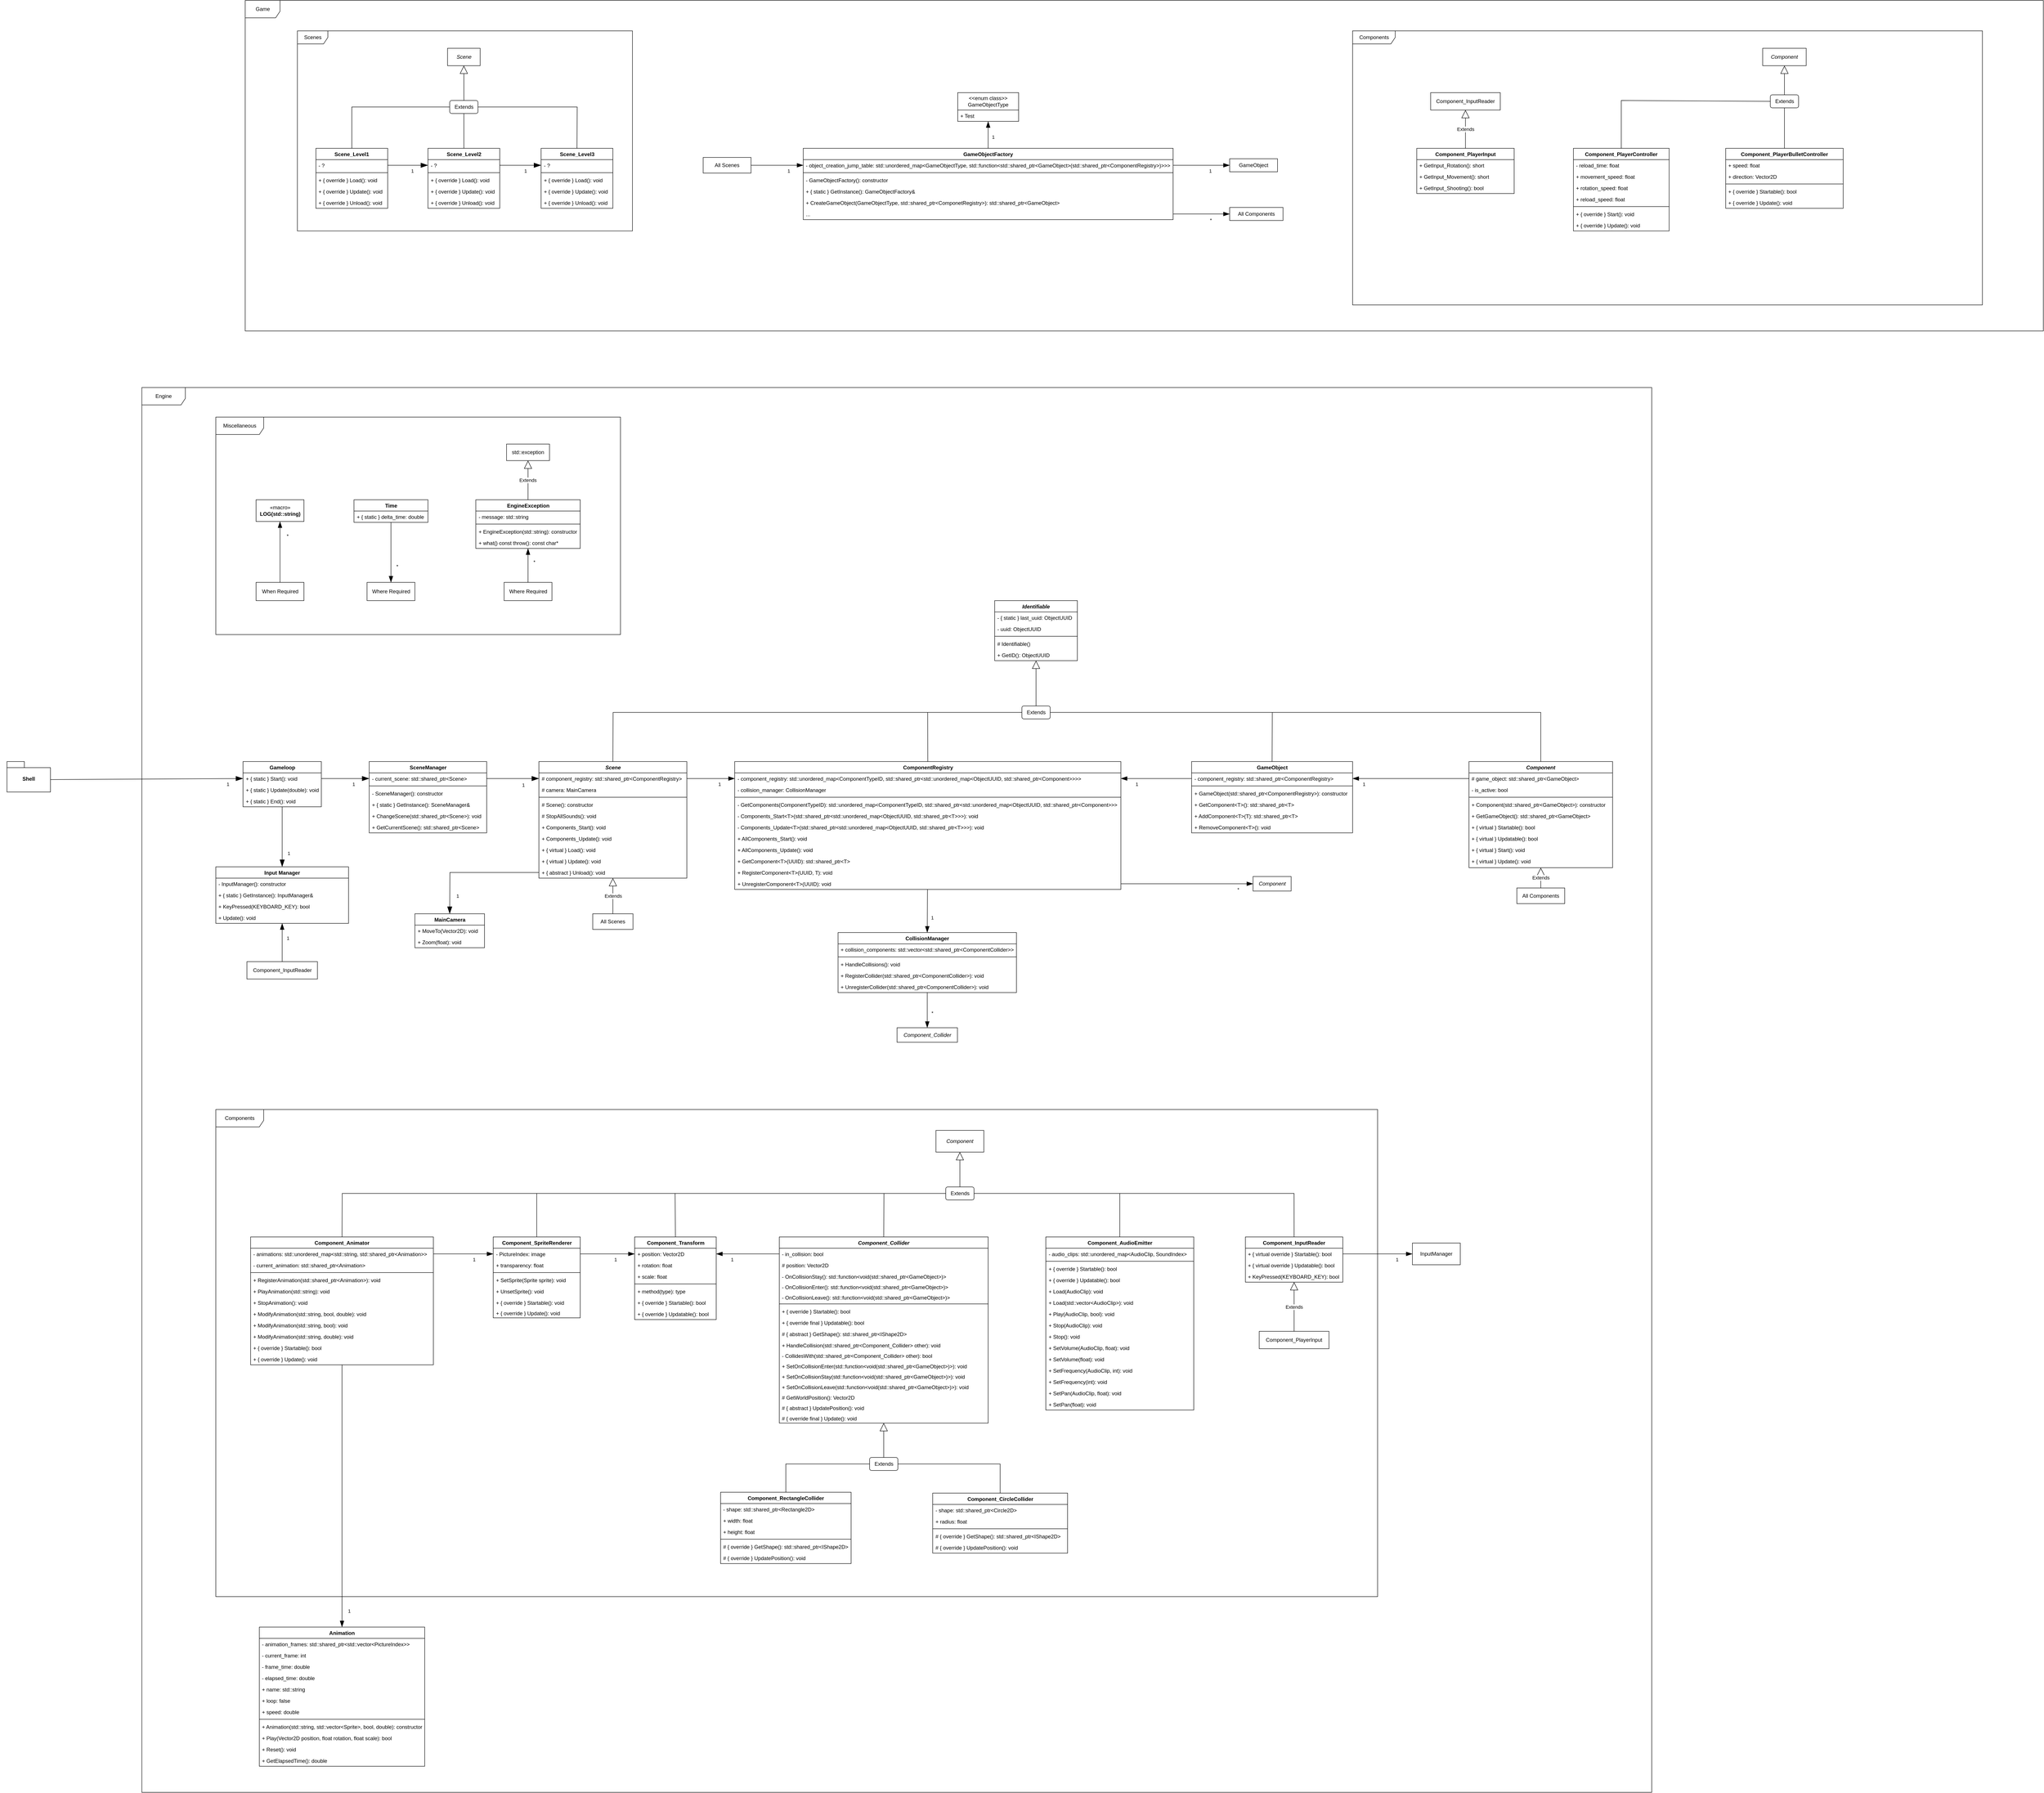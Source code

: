 <mxfile version="21.1.1" type="device">
  <diagram id="C5RBs43oDa-KdzZeNtuy" name="Page-1">
    <mxGraphModel dx="2970" dy="4673" grid="1" gridSize="10" guides="1" tooltips="1" connect="1" arrows="1" fold="1" page="1" pageScale="1" pageWidth="827" pageHeight="1169" math="0" shadow="0">
      <root>
        <mxCell id="WIyWlLk6GJQsqaUBKTNV-0" />
        <mxCell id="WIyWlLk6GJQsqaUBKTNV-1" parent="WIyWlLk6GJQsqaUBKTNV-0" />
        <mxCell id="M1MSdD-5XBLC1a_fBFbh-7" value="&lt;i&gt;Component&lt;/i&gt;" style="swimlane;fontStyle=1;align=center;verticalAlign=top;childLayout=stackLayout;horizontal=1;startSize=26;horizontalStack=0;resizeParent=1;resizeParentMax=0;resizeLast=0;collapsible=1;marginBottom=0;whiteSpace=wrap;html=1;" parent="WIyWlLk6GJQsqaUBKTNV-1" vertex="1">
          <mxGeometry x="2690" y="-880" width="330" height="244" as="geometry" />
        </mxCell>
        <mxCell id="M1MSdD-5XBLC1a_fBFbh-8" value="# game_object: std::shared_ptr&amp;lt;GameObject&amp;gt;" style="text;strokeColor=none;fillColor=none;align=left;verticalAlign=top;spacingLeft=4;spacingRight=4;overflow=hidden;rotatable=0;points=[[0,0.5],[1,0.5]];portConstraint=eastwest;whiteSpace=wrap;html=1;" parent="M1MSdD-5XBLC1a_fBFbh-7" vertex="1">
          <mxGeometry y="26" width="330" height="26" as="geometry" />
        </mxCell>
        <mxCell id="aINS2mB82579GO8eByzE-0" value="- is_active: bool" style="text;strokeColor=none;fillColor=none;align=left;verticalAlign=top;spacingLeft=4;spacingRight=4;overflow=hidden;rotatable=0;points=[[0,0.5],[1,0.5]];portConstraint=eastwest;whiteSpace=wrap;html=1;" parent="M1MSdD-5XBLC1a_fBFbh-7" vertex="1">
          <mxGeometry y="52" width="330" height="26" as="geometry" />
        </mxCell>
        <mxCell id="M1MSdD-5XBLC1a_fBFbh-9" value="" style="line;strokeWidth=1;fillColor=none;align=left;verticalAlign=middle;spacingTop=-1;spacingLeft=3;spacingRight=3;rotatable=0;labelPosition=right;points=[];portConstraint=eastwest;strokeColor=inherit;" parent="M1MSdD-5XBLC1a_fBFbh-7" vertex="1">
          <mxGeometry y="78" width="330" height="8" as="geometry" />
        </mxCell>
        <mxCell id="M1MSdD-5XBLC1a_fBFbh-10" value="+ Component(std::shared_ptr&amp;lt;GameObject&amp;gt;): constructor" style="text;strokeColor=none;fillColor=none;align=left;verticalAlign=top;spacingLeft=4;spacingRight=4;overflow=hidden;rotatable=0;points=[[0,0.5],[1,0.5]];portConstraint=eastwest;whiteSpace=wrap;html=1;" parent="M1MSdD-5XBLC1a_fBFbh-7" vertex="1">
          <mxGeometry y="86" width="330" height="26" as="geometry" />
        </mxCell>
        <mxCell id="M1MSdD-5XBLC1a_fBFbh-123" value="+ GetGameObject(): std::shared_ptr&amp;lt;GameObject&amp;gt;" style="text;strokeColor=none;fillColor=none;align=left;verticalAlign=top;spacingLeft=4;spacingRight=4;overflow=hidden;rotatable=0;points=[[0,0.5],[1,0.5]];portConstraint=eastwest;whiteSpace=wrap;html=1;" parent="M1MSdD-5XBLC1a_fBFbh-7" vertex="1">
          <mxGeometry y="112" width="330" height="26" as="geometry" />
        </mxCell>
        <mxCell id="FnCDFKwJpO0uUA8LM9jn-20" value="+ { virtual } Startable(): bool" style="text;strokeColor=none;fillColor=none;align=left;verticalAlign=top;spacingLeft=4;spacingRight=4;overflow=hidden;rotatable=0;points=[[0,0.5],[1,0.5]];portConstraint=eastwest;whiteSpace=wrap;html=1;" parent="M1MSdD-5XBLC1a_fBFbh-7" vertex="1">
          <mxGeometry y="138" width="330" height="26" as="geometry" />
        </mxCell>
        <mxCell id="F8VIh5NcbDrvzz-t5l7X-1" value="+ { virtual } Updatable(): bool" style="text;strokeColor=none;fillColor=none;align=left;verticalAlign=top;spacingLeft=4;spacingRight=4;overflow=hidden;rotatable=0;points=[[0,0.5],[1,0.5]];portConstraint=eastwest;whiteSpace=wrap;html=1;" parent="M1MSdD-5XBLC1a_fBFbh-7" vertex="1">
          <mxGeometry y="164" width="330" height="26" as="geometry" />
        </mxCell>
        <mxCell id="KMpKYzbZWhltmwKOfllN-35" value="+ { virtual } Start(): void" style="text;strokeColor=none;fillColor=none;align=left;verticalAlign=top;spacingLeft=4;spacingRight=4;overflow=hidden;rotatable=0;points=[[0,0.5],[1,0.5]];portConstraint=eastwest;whiteSpace=wrap;html=1;" parent="M1MSdD-5XBLC1a_fBFbh-7" vertex="1">
          <mxGeometry y="190" width="330" height="26" as="geometry" />
        </mxCell>
        <mxCell id="M1MSdD-5XBLC1a_fBFbh-22" value="+ { virtual } Update(): void" style="text;strokeColor=none;fillColor=none;align=left;verticalAlign=top;spacingLeft=4;spacingRight=4;overflow=hidden;rotatable=0;points=[[0,0.5],[1,0.5]];portConstraint=eastwest;whiteSpace=wrap;html=1;" parent="M1MSdD-5XBLC1a_fBFbh-7" vertex="1">
          <mxGeometry y="216" width="330" height="28" as="geometry" />
        </mxCell>
        <mxCell id="M1MSdD-5XBLC1a_fBFbh-35" value="&lt;i&gt;Scene&lt;/i&gt;" style="swimlane;fontStyle=1;align=center;verticalAlign=top;childLayout=stackLayout;horizontal=1;startSize=26;horizontalStack=0;resizeParent=1;resizeParentMax=0;resizeLast=0;collapsible=1;marginBottom=0;whiteSpace=wrap;html=1;" parent="WIyWlLk6GJQsqaUBKTNV-1" vertex="1">
          <mxGeometry x="552.5" y="-880" width="340" height="268" as="geometry" />
        </mxCell>
        <mxCell id="KMpKYzbZWhltmwKOfllN-28" value="# component_registry: std::shared_ptr&amp;lt;ComponentRegistry&amp;gt;" style="text;strokeColor=none;fillColor=none;align=left;verticalAlign=top;spacingLeft=4;spacingRight=4;overflow=hidden;rotatable=0;points=[[0,0.5],[1,0.5]];portConstraint=eastwest;whiteSpace=wrap;html=1;" parent="M1MSdD-5XBLC1a_fBFbh-35" vertex="1">
          <mxGeometry y="26" width="340" height="26" as="geometry" />
        </mxCell>
        <mxCell id="FnCDFKwJpO0uUA8LM9jn-31" value="# camera: MainCamera" style="text;strokeColor=none;fillColor=none;align=left;verticalAlign=top;spacingLeft=4;spacingRight=4;overflow=hidden;rotatable=0;points=[[0,0.5],[1,0.5]];portConstraint=eastwest;whiteSpace=wrap;html=1;" parent="M1MSdD-5XBLC1a_fBFbh-35" vertex="1">
          <mxGeometry y="52" width="340" height="26" as="geometry" />
        </mxCell>
        <mxCell id="M1MSdD-5XBLC1a_fBFbh-37" value="" style="line;strokeWidth=1;fillColor=none;align=left;verticalAlign=middle;spacingTop=-1;spacingLeft=3;spacingRight=3;rotatable=0;labelPosition=right;points=[];portConstraint=eastwest;strokeColor=inherit;" parent="M1MSdD-5XBLC1a_fBFbh-35" vertex="1">
          <mxGeometry y="78" width="340" height="8" as="geometry" />
        </mxCell>
        <mxCell id="M1MSdD-5XBLC1a_fBFbh-38" value="# Scene(): constructor" style="text;strokeColor=none;fillColor=none;align=left;verticalAlign=top;spacingLeft=4;spacingRight=4;overflow=hidden;rotatable=0;points=[[0,0.5],[1,0.5]];portConstraint=eastwest;whiteSpace=wrap;html=1;" parent="M1MSdD-5XBLC1a_fBFbh-35" vertex="1">
          <mxGeometry y="86" width="340" height="26" as="geometry" />
        </mxCell>
        <mxCell id="OVnKnol72kGfrmUa5j2k-6" value="# StopAllSounds(): void" style="text;strokeColor=none;fillColor=none;align=left;verticalAlign=top;spacingLeft=4;spacingRight=4;overflow=hidden;rotatable=0;points=[[0,0.5],[1,0.5]];portConstraint=eastwest;whiteSpace=wrap;html=1;" parent="M1MSdD-5XBLC1a_fBFbh-35" vertex="1">
          <mxGeometry y="112" width="340" height="26" as="geometry" />
        </mxCell>
        <mxCell id="F8VIh5NcbDrvzz-t5l7X-29" value="+ Components_Start(): void" style="text;strokeColor=none;fillColor=none;align=left;verticalAlign=top;spacingLeft=4;spacingRight=4;overflow=hidden;rotatable=0;points=[[0,0.5],[1,0.5]];portConstraint=eastwest;whiteSpace=wrap;html=1;" parent="M1MSdD-5XBLC1a_fBFbh-35" vertex="1">
          <mxGeometry y="138" width="340" height="26" as="geometry" />
        </mxCell>
        <mxCell id="F8VIh5NcbDrvzz-t5l7X-30" value="+ Components_Update(): void" style="text;strokeColor=none;fillColor=none;align=left;verticalAlign=top;spacingLeft=4;spacingRight=4;overflow=hidden;rotatable=0;points=[[0,0.5],[1,0.5]];portConstraint=eastwest;whiteSpace=wrap;html=1;" parent="M1MSdD-5XBLC1a_fBFbh-35" vertex="1">
          <mxGeometry y="164" width="340" height="26" as="geometry" />
        </mxCell>
        <mxCell id="KMpKYzbZWhltmwKOfllN-43" value="+ { virtual } Load(): void" style="text;strokeColor=none;fillColor=none;align=left;verticalAlign=top;spacingLeft=4;spacingRight=4;overflow=hidden;rotatable=0;points=[[0,0.5],[1,0.5]];portConstraint=eastwest;whiteSpace=wrap;html=1;" parent="M1MSdD-5XBLC1a_fBFbh-35" vertex="1">
          <mxGeometry y="190" width="340" height="26" as="geometry" />
        </mxCell>
        <mxCell id="M1MSdD-5XBLC1a_fBFbh-42" value="+ { virtual }&amp;nbsp;Update(): void" style="text;strokeColor=none;fillColor=none;align=left;verticalAlign=top;spacingLeft=4;spacingRight=4;overflow=hidden;rotatable=0;points=[[0,0.5],[1,0.5]];portConstraint=eastwest;whiteSpace=wrap;html=1;" parent="M1MSdD-5XBLC1a_fBFbh-35" vertex="1">
          <mxGeometry y="216" width="340" height="26" as="geometry" />
        </mxCell>
        <mxCell id="M1MSdD-5XBLC1a_fBFbh-43" value="+ { abstract }&amp;nbsp;Unload(): void" style="text;strokeColor=none;fillColor=none;align=left;verticalAlign=top;spacingLeft=4;spacingRight=4;overflow=hidden;rotatable=0;points=[[0,0.5],[1,0.5]];portConstraint=eastwest;whiteSpace=wrap;html=1;" parent="M1MSdD-5XBLC1a_fBFbh-35" vertex="1">
          <mxGeometry y="242" width="340" height="26" as="geometry" />
        </mxCell>
        <mxCell id="M1MSdD-5XBLC1a_fBFbh-49" value="Scene_Level1" style="swimlane;fontStyle=1;align=center;verticalAlign=top;childLayout=stackLayout;horizontal=1;startSize=26;horizontalStack=0;resizeParent=1;resizeParentMax=0;resizeLast=0;collapsible=1;marginBottom=0;whiteSpace=wrap;html=1;" parent="WIyWlLk6GJQsqaUBKTNV-1" vertex="1">
          <mxGeometry x="40" y="-2290" width="165" height="138" as="geometry" />
        </mxCell>
        <mxCell id="M1MSdD-5XBLC1a_fBFbh-50" value="- ?" style="text;strokeColor=none;fillColor=none;align=left;verticalAlign=top;spacingLeft=4;spacingRight=4;overflow=hidden;rotatable=0;points=[[0,0.5],[1,0.5]];portConstraint=eastwest;whiteSpace=wrap;html=1;" parent="M1MSdD-5XBLC1a_fBFbh-49" vertex="1">
          <mxGeometry y="26" width="165" height="26" as="geometry" />
        </mxCell>
        <mxCell id="M1MSdD-5XBLC1a_fBFbh-51" value="" style="line;strokeWidth=1;fillColor=none;align=left;verticalAlign=middle;spacingTop=-1;spacingLeft=3;spacingRight=3;rotatable=0;labelPosition=right;points=[];portConstraint=eastwest;strokeColor=inherit;" parent="M1MSdD-5XBLC1a_fBFbh-49" vertex="1">
          <mxGeometry y="52" width="165" height="8" as="geometry" />
        </mxCell>
        <mxCell id="M1MSdD-5XBLC1a_fBFbh-52" value="+ { override }&amp;nbsp;Load(): void" style="text;strokeColor=none;fillColor=none;align=left;verticalAlign=top;spacingLeft=4;spacingRight=4;overflow=hidden;rotatable=0;points=[[0,0.5],[1,0.5]];portConstraint=eastwest;whiteSpace=wrap;html=1;" parent="M1MSdD-5XBLC1a_fBFbh-49" vertex="1">
          <mxGeometry y="60" width="165" height="26" as="geometry" />
        </mxCell>
        <mxCell id="M1MSdD-5XBLC1a_fBFbh-53" value="+ { override }&amp;nbsp;Update(): void" style="text;strokeColor=none;fillColor=none;align=left;verticalAlign=top;spacingLeft=4;spacingRight=4;overflow=hidden;rotatable=0;points=[[0,0.5],[1,0.5]];portConstraint=eastwest;whiteSpace=wrap;html=1;" parent="M1MSdD-5XBLC1a_fBFbh-49" vertex="1">
          <mxGeometry y="86" width="165" height="26" as="geometry" />
        </mxCell>
        <mxCell id="M1MSdD-5XBLC1a_fBFbh-54" value="+ { override } Unload(): void" style="text;strokeColor=none;fillColor=none;align=left;verticalAlign=top;spacingLeft=4;spacingRight=4;overflow=hidden;rotatable=0;points=[[0,0.5],[1,0.5]];portConstraint=eastwest;whiteSpace=wrap;html=1;" parent="M1MSdD-5XBLC1a_fBFbh-49" vertex="1">
          <mxGeometry y="112" width="165" height="26" as="geometry" />
        </mxCell>
        <mxCell id="M1MSdD-5XBLC1a_fBFbh-132" value="&lt;i&gt;Identifiable&lt;/i&gt;" style="swimlane;fontStyle=1;align=center;verticalAlign=top;childLayout=stackLayout;horizontal=1;startSize=26;horizontalStack=0;resizeParent=1;resizeParentMax=0;resizeLast=0;collapsible=1;marginBottom=0;whiteSpace=wrap;html=1;" parent="WIyWlLk6GJQsqaUBKTNV-1" vertex="1">
          <mxGeometry x="1600" y="-1250" width="190" height="138" as="geometry" />
        </mxCell>
        <mxCell id="M1MSdD-5XBLC1a_fBFbh-30" value="- { static } last_uuid: ObjectUUID" style="text;strokeColor=none;fillColor=none;align=left;verticalAlign=top;spacingLeft=4;spacingRight=4;overflow=hidden;rotatable=0;points=[[0,0.5],[1,0.5]];portConstraint=eastwest;whiteSpace=wrap;html=1;" parent="M1MSdD-5XBLC1a_fBFbh-132" vertex="1">
          <mxGeometry y="26" width="190" height="26" as="geometry" />
        </mxCell>
        <mxCell id="M1MSdD-5XBLC1a_fBFbh-133" value="- uuid: ObjectUUID" style="text;strokeColor=none;fillColor=none;align=left;verticalAlign=top;spacingLeft=4;spacingRight=4;overflow=hidden;rotatable=0;points=[[0,0.5],[1,0.5]];portConstraint=eastwest;whiteSpace=wrap;html=1;" parent="M1MSdD-5XBLC1a_fBFbh-132" vertex="1">
          <mxGeometry y="52" width="190" height="26" as="geometry" />
        </mxCell>
        <mxCell id="M1MSdD-5XBLC1a_fBFbh-134" value="" style="line;strokeWidth=1;fillColor=none;align=left;verticalAlign=middle;spacingTop=-1;spacingLeft=3;spacingRight=3;rotatable=0;labelPosition=right;points=[];portConstraint=eastwest;strokeColor=inherit;" parent="M1MSdD-5XBLC1a_fBFbh-132" vertex="1">
          <mxGeometry y="78" width="190" height="8" as="geometry" />
        </mxCell>
        <mxCell id="M1MSdD-5XBLC1a_fBFbh-135" value="# Identifiable()" style="text;strokeColor=none;fillColor=none;align=left;verticalAlign=top;spacingLeft=4;spacingRight=4;overflow=hidden;rotatable=0;points=[[0,0.5],[1,0.5]];portConstraint=eastwest;whiteSpace=wrap;html=1;" parent="M1MSdD-5XBLC1a_fBFbh-132" vertex="1">
          <mxGeometry y="86" width="190" height="26" as="geometry" />
        </mxCell>
        <mxCell id="KMpKYzbZWhltmwKOfllN-19" value="+ GetID(): ObjectUUID" style="text;strokeColor=none;fillColor=none;align=left;verticalAlign=top;spacingLeft=4;spacingRight=4;overflow=hidden;rotatable=0;points=[[0,0.5],[1,0.5]];portConstraint=eastwest;whiteSpace=wrap;html=1;" parent="M1MSdD-5XBLC1a_fBFbh-132" vertex="1">
          <mxGeometry y="112" width="190" height="26" as="geometry" />
        </mxCell>
        <mxCell id="KMpKYzbZWhltmwKOfllN-4" value="GameObject" style="swimlane;fontStyle=1;align=center;verticalAlign=top;childLayout=stackLayout;horizontal=1;startSize=26;horizontalStack=0;resizeParent=1;resizeParentMax=0;resizeLast=0;collapsible=1;marginBottom=0;whiteSpace=wrap;html=1;" parent="WIyWlLk6GJQsqaUBKTNV-1" vertex="1">
          <mxGeometry x="2052.5" y="-880" width="370" height="164" as="geometry" />
        </mxCell>
        <mxCell id="KMpKYzbZWhltmwKOfllN-5" value="- component_registry: std::shared_ptr&amp;lt;ComponentRegistry&amp;gt;" style="text;strokeColor=none;fillColor=none;align=left;verticalAlign=top;spacingLeft=4;spacingRight=4;overflow=hidden;rotatable=0;points=[[0,0.5],[1,0.5]];portConstraint=eastwest;whiteSpace=wrap;html=1;" parent="KMpKYzbZWhltmwKOfllN-4" vertex="1">
          <mxGeometry y="26" width="370" height="26" as="geometry" />
        </mxCell>
        <mxCell id="KMpKYzbZWhltmwKOfllN-6" value="" style="line;strokeWidth=1;fillColor=none;align=left;verticalAlign=middle;spacingTop=-1;spacingLeft=3;spacingRight=3;rotatable=0;labelPosition=right;points=[];portConstraint=eastwest;strokeColor=inherit;" parent="KMpKYzbZWhltmwKOfllN-4" vertex="1">
          <mxGeometry y="52" width="370" height="8" as="geometry" />
        </mxCell>
        <mxCell id="KMpKYzbZWhltmwKOfllN-37" value="+ GameObject(std::shared_ptr&amp;lt;ComponentRegistry&amp;gt;): constructor" style="text;strokeColor=none;fillColor=none;align=left;verticalAlign=top;spacingLeft=4;spacingRight=4;overflow=hidden;rotatable=0;points=[[0,0.5],[1,0.5]];portConstraint=eastwest;whiteSpace=wrap;html=1;" parent="KMpKYzbZWhltmwKOfllN-4" vertex="1">
          <mxGeometry y="60" width="370" height="26" as="geometry" />
        </mxCell>
        <mxCell id="KMpKYzbZWhltmwKOfllN-7" value="+ GetComponent&amp;lt;T&amp;gt;(): std::shared_ptr&amp;lt;T&amp;gt;" style="text;strokeColor=none;fillColor=none;align=left;verticalAlign=top;spacingLeft=4;spacingRight=4;overflow=hidden;rotatable=0;points=[[0,0.5],[1,0.5]];portConstraint=eastwest;whiteSpace=wrap;html=1;" parent="KMpKYzbZWhltmwKOfllN-4" vertex="1">
          <mxGeometry y="86" width="370" height="26" as="geometry" />
        </mxCell>
        <mxCell id="KMpKYzbZWhltmwKOfllN-31" value="+ AddComponent&amp;lt;T&amp;gt;(T): std::shared_ptr&amp;lt;T&amp;gt;" style="text;strokeColor=none;fillColor=none;align=left;verticalAlign=top;spacingLeft=4;spacingRight=4;overflow=hidden;rotatable=0;points=[[0,0.5],[1,0.5]];portConstraint=eastwest;whiteSpace=wrap;html=1;" parent="KMpKYzbZWhltmwKOfllN-4" vertex="1">
          <mxGeometry y="112" width="370" height="26" as="geometry" />
        </mxCell>
        <mxCell id="KMpKYzbZWhltmwKOfllN-32" value="+ RemoveComponent&amp;lt;T&amp;gt;(): void" style="text;strokeColor=none;fillColor=none;align=left;verticalAlign=top;spacingLeft=4;spacingRight=4;overflow=hidden;rotatable=0;points=[[0,0.5],[1,0.5]];portConstraint=eastwest;whiteSpace=wrap;html=1;" parent="KMpKYzbZWhltmwKOfllN-4" vertex="1">
          <mxGeometry y="138" width="370" height="26" as="geometry" />
        </mxCell>
        <mxCell id="KMpKYzbZWhltmwKOfllN-14" value="ComponentRegistry" style="swimlane;fontStyle=1;align=center;verticalAlign=top;childLayout=stackLayout;horizontal=1;startSize=26;horizontalStack=0;resizeParent=1;resizeParentMax=0;resizeLast=0;collapsible=1;marginBottom=0;whiteSpace=wrap;html=1;" parent="WIyWlLk6GJQsqaUBKTNV-1" vertex="1">
          <mxGeometry x="1002.5" y="-880" width="887.5" height="294" as="geometry" />
        </mxCell>
        <mxCell id="KMpKYzbZWhltmwKOfllN-15" value="- component_registry: std::unordered_map&amp;lt;ComponentTypeID, std::shared_ptr&amp;lt;std::unordered_map&amp;lt;ObjectUUID, std::shared_ptr&amp;lt;Component&amp;gt;&amp;gt;&amp;gt;&amp;gt;" style="text;strokeColor=none;fillColor=none;align=left;verticalAlign=top;spacingLeft=4;spacingRight=4;overflow=hidden;rotatable=0;points=[[0,0.5],[1,0.5]];portConstraint=eastwest;whiteSpace=wrap;html=1;" parent="KMpKYzbZWhltmwKOfllN-14" vertex="1">
          <mxGeometry y="26" width="887.5" height="26" as="geometry" />
        </mxCell>
        <mxCell id="F8VIh5NcbDrvzz-t5l7X-10" value="- collision_manager: CollisionManager" style="text;strokeColor=none;fillColor=none;align=left;verticalAlign=top;spacingLeft=4;spacingRight=4;overflow=hidden;rotatable=0;points=[[0,0.5],[1,0.5]];portConstraint=eastwest;whiteSpace=wrap;html=1;" parent="KMpKYzbZWhltmwKOfllN-14" vertex="1">
          <mxGeometry y="52" width="887.5" height="26" as="geometry" />
        </mxCell>
        <mxCell id="KMpKYzbZWhltmwKOfllN-16" value="" style="line;strokeWidth=1;fillColor=none;align=left;verticalAlign=middle;spacingTop=-1;spacingLeft=3;spacingRight=3;rotatable=0;labelPosition=right;points=[];portConstraint=eastwest;strokeColor=inherit;" parent="KMpKYzbZWhltmwKOfllN-14" vertex="1">
          <mxGeometry y="78" width="887.5" height="8" as="geometry" />
        </mxCell>
        <mxCell id="tBnS8gJTHhUAaLSSompM-48" value="- GetComponents(ComponentTypeID): std::unordered_map&amp;lt;ComponentTypeID, std::shared_ptr&amp;lt;std::unordered_map&amp;lt;ObjectUUID, std::shared_ptr&amp;lt;Component&amp;gt;&amp;gt;&amp;gt;" style="text;strokeColor=none;fillColor=none;align=left;verticalAlign=top;spacingLeft=4;spacingRight=4;overflow=hidden;rotatable=0;points=[[0,0.5],[1,0.5]];portConstraint=eastwest;whiteSpace=wrap;html=1;" parent="KMpKYzbZWhltmwKOfllN-14" vertex="1">
          <mxGeometry y="86" width="887.5" height="26" as="geometry" />
        </mxCell>
        <mxCell id="F8VIh5NcbDrvzz-t5l7X-0" value="- Components_Start&amp;lt;T&amp;gt;(std::shared_ptr&amp;lt;std::unordered_map&amp;lt;ObjectUUID, std::shared_ptr&amp;lt;T&amp;gt;&amp;gt;&amp;gt;): void" style="text;strokeColor=none;fillColor=none;align=left;verticalAlign=top;spacingLeft=4;spacingRight=4;overflow=hidden;rotatable=0;points=[[0,0.5],[1,0.5]];portConstraint=eastwest;whiteSpace=wrap;html=1;" parent="KMpKYzbZWhltmwKOfllN-14" vertex="1">
          <mxGeometry y="112" width="887.5" height="26" as="geometry" />
        </mxCell>
        <mxCell id="tBnS8gJTHhUAaLSSompM-50" value="- Components_Update&amp;lt;T&amp;gt;(std::shared_ptr&amp;lt;std::unordered_map&amp;lt;ObjectUUID, std::shared_ptr&amp;lt;T&amp;gt;&amp;gt;&amp;gt;): void" style="text;strokeColor=none;fillColor=none;align=left;verticalAlign=top;spacingLeft=4;spacingRight=4;overflow=hidden;rotatable=0;points=[[0,0.5],[1,0.5]];portConstraint=eastwest;whiteSpace=wrap;html=1;" parent="KMpKYzbZWhltmwKOfllN-14" vertex="1">
          <mxGeometry y="138" width="887.5" height="26" as="geometry" />
        </mxCell>
        <mxCell id="tBnS8gJTHhUAaLSSompM-47" value="+ AllComponents_Start(): void" style="text;strokeColor=none;fillColor=none;align=left;verticalAlign=top;spacingLeft=4;spacingRight=4;overflow=hidden;rotatable=0;points=[[0,0.5],[1,0.5]];portConstraint=eastwest;whiteSpace=wrap;html=1;" parent="KMpKYzbZWhltmwKOfllN-14" vertex="1">
          <mxGeometry y="164" width="887.5" height="26" as="geometry" />
        </mxCell>
        <mxCell id="tBnS8gJTHhUAaLSSompM-49" value="+ AllComponents_Update(): void" style="text;strokeColor=none;fillColor=none;align=left;verticalAlign=top;spacingLeft=4;spacingRight=4;overflow=hidden;rotatable=0;points=[[0,0.5],[1,0.5]];portConstraint=eastwest;whiteSpace=wrap;html=1;" parent="KMpKYzbZWhltmwKOfllN-14" vertex="1">
          <mxGeometry y="190" width="887.5" height="26" as="geometry" />
        </mxCell>
        <mxCell id="KMpKYzbZWhltmwKOfllN-17" value="+ GetComponent&amp;lt;T&amp;gt;(UUID): std::shared_ptr&amp;lt;T&amp;gt;" style="text;strokeColor=none;fillColor=none;align=left;verticalAlign=top;spacingLeft=4;spacingRight=4;overflow=hidden;rotatable=0;points=[[0,0.5],[1,0.5]];portConstraint=eastwest;whiteSpace=wrap;html=1;" parent="KMpKYzbZWhltmwKOfllN-14" vertex="1">
          <mxGeometry y="216" width="887.5" height="26" as="geometry" />
        </mxCell>
        <mxCell id="KMpKYzbZWhltmwKOfllN-33" value="+ RegisterComponent&amp;lt;T&amp;gt;(UUID, T): void" style="text;strokeColor=none;fillColor=none;align=left;verticalAlign=top;spacingLeft=4;spacingRight=4;overflow=hidden;rotatable=0;points=[[0,0.5],[1,0.5]];portConstraint=eastwest;whiteSpace=wrap;html=1;" parent="KMpKYzbZWhltmwKOfllN-14" vertex="1">
          <mxGeometry y="242" width="887.5" height="26" as="geometry" />
        </mxCell>
        <mxCell id="KMpKYzbZWhltmwKOfllN-34" value="+ UnregisterComponent&amp;lt;T&amp;gt;(UUID): void" style="text;strokeColor=none;fillColor=none;align=left;verticalAlign=top;spacingLeft=4;spacingRight=4;overflow=hidden;rotatable=0;points=[[0,0.5],[1,0.5]];portConstraint=eastwest;whiteSpace=wrap;html=1;" parent="KMpKYzbZWhltmwKOfllN-14" vertex="1">
          <mxGeometry y="268" width="887.5" height="26" as="geometry" />
        </mxCell>
        <mxCell id="KMpKYzbZWhltmwKOfllN-20" value="" style="endArrow=blockThin;html=1;endSize=12;startArrow=none;startSize=14;startFill=0;rounded=0;endFill=1;exitX=0;exitY=0.5;exitDx=0;exitDy=0;entryX=1;entryY=0.5;entryDx=0;entryDy=0;" parent="WIyWlLk6GJQsqaUBKTNV-1" source="KMpKYzbZWhltmwKOfllN-5" target="KMpKYzbZWhltmwKOfllN-15" edge="1">
          <mxGeometry x="0.125" y="-10" relative="1" as="geometry">
            <mxPoint x="991.91" y="-440" as="sourcePoint" />
            <mxPoint x="991.91" y="-540" as="targetPoint" />
            <mxPoint as="offset" />
          </mxGeometry>
        </mxCell>
        <mxCell id="KMpKYzbZWhltmwKOfllN-21" value="1" style="edgeLabel;resizable=0;html=1;align=right;verticalAlign=top;" parent="KMpKYzbZWhltmwKOfllN-20" connectable="0" vertex="1">
          <mxGeometry x="1" relative="1" as="geometry">
            <mxPoint x="40" as="offset" />
          </mxGeometry>
        </mxCell>
        <mxCell id="KMpKYzbZWhltmwKOfllN-29" value="" style="endArrow=blockThin;html=1;endSize=12;startArrow=none;startSize=14;startFill=0;rounded=0;endFill=1;exitX=1;exitY=0.5;exitDx=0;exitDy=0;entryX=0;entryY=0.5;entryDx=0;entryDy=0;" parent="WIyWlLk6GJQsqaUBKTNV-1" source="KMpKYzbZWhltmwKOfllN-28" target="KMpKYzbZWhltmwKOfllN-15" edge="1">
          <mxGeometry x="0.125" y="-10" relative="1" as="geometry">
            <mxPoint x="1342.5" y="-400" as="sourcePoint" />
            <mxPoint x="1292.5" y="-576" as="targetPoint" />
            <mxPoint as="offset" />
          </mxGeometry>
        </mxCell>
        <mxCell id="KMpKYzbZWhltmwKOfllN-30" value="1" style="edgeLabel;resizable=0;html=1;align=right;verticalAlign=top;" parent="KMpKYzbZWhltmwKOfllN-29" connectable="0" vertex="1">
          <mxGeometry x="1" relative="1" as="geometry">
            <mxPoint x="-31" as="offset" />
          </mxGeometry>
        </mxCell>
        <mxCell id="tBnS8gJTHhUAaLSSompM-14" value="SceneManager" style="swimlane;fontStyle=1;align=center;verticalAlign=top;childLayout=stackLayout;horizontal=1;startSize=26;horizontalStack=0;resizeParent=1;resizeParentMax=0;resizeLast=0;collapsible=1;marginBottom=0;whiteSpace=wrap;html=1;" parent="WIyWlLk6GJQsqaUBKTNV-1" vertex="1">
          <mxGeometry x="162.5" y="-880" width="270" height="164" as="geometry" />
        </mxCell>
        <mxCell id="tBnS8gJTHhUAaLSSompM-15" value="- current_scene: std::shared_ptr&amp;lt;Scene&amp;gt;" style="text;strokeColor=none;fillColor=none;align=left;verticalAlign=top;spacingLeft=4;spacingRight=4;overflow=hidden;rotatable=0;points=[[0,0.5],[1,0.5]];portConstraint=eastwest;whiteSpace=wrap;html=1;" parent="tBnS8gJTHhUAaLSSompM-14" vertex="1">
          <mxGeometry y="26" width="270" height="26" as="geometry" />
        </mxCell>
        <mxCell id="tBnS8gJTHhUAaLSSompM-16" value="" style="line;strokeWidth=1;fillColor=none;align=left;verticalAlign=middle;spacingTop=-1;spacingLeft=3;spacingRight=3;rotatable=0;labelPosition=right;points=[];portConstraint=eastwest;strokeColor=inherit;" parent="tBnS8gJTHhUAaLSSompM-14" vertex="1">
          <mxGeometry y="52" width="270" height="8" as="geometry" />
        </mxCell>
        <mxCell id="tBnS8gJTHhUAaLSSompM-17" value="- SceneManager(): constructor" style="text;strokeColor=none;fillColor=none;align=left;verticalAlign=top;spacingLeft=4;spacingRight=4;overflow=hidden;rotatable=0;points=[[0,0.5],[1,0.5]];portConstraint=eastwest;whiteSpace=wrap;html=1;" parent="tBnS8gJTHhUAaLSSompM-14" vertex="1">
          <mxGeometry y="60" width="270" height="26" as="geometry" />
        </mxCell>
        <mxCell id="tBnS8gJTHhUAaLSSompM-18" value="+ { static } GetInstance(): SceneManager&amp;amp;" style="text;strokeColor=none;fillColor=none;align=left;verticalAlign=top;spacingLeft=4;spacingRight=4;overflow=hidden;rotatable=0;points=[[0,0.5],[1,0.5]];portConstraint=eastwest;whiteSpace=wrap;html=1;" parent="tBnS8gJTHhUAaLSSompM-14" vertex="1">
          <mxGeometry y="86" width="270" height="26" as="geometry" />
        </mxCell>
        <mxCell id="tBnS8gJTHhUAaLSSompM-19" value="+ ChangeScene(std::shared_ptr&amp;lt;Scene&amp;gt;): void" style="text;strokeColor=none;fillColor=none;align=left;verticalAlign=top;spacingLeft=4;spacingRight=4;overflow=hidden;rotatable=0;points=[[0,0.5],[1,0.5]];portConstraint=eastwest;whiteSpace=wrap;html=1;" parent="tBnS8gJTHhUAaLSSompM-14" vertex="1">
          <mxGeometry y="112" width="270" height="26" as="geometry" />
        </mxCell>
        <mxCell id="tBnS8gJTHhUAaLSSompM-20" value="+ GetCurrentScene(): std::shared_ptr&amp;lt;Scene&amp;gt;" style="text;strokeColor=none;fillColor=none;align=left;verticalAlign=top;spacingLeft=4;spacingRight=4;overflow=hidden;rotatable=0;points=[[0,0.5],[1,0.5]];portConstraint=eastwest;whiteSpace=wrap;html=1;" parent="tBnS8gJTHhUAaLSSompM-14" vertex="1">
          <mxGeometry y="138" width="270" height="26" as="geometry" />
        </mxCell>
        <mxCell id="tBnS8gJTHhUAaLSSompM-21" value="Gameloop" style="swimlane;fontStyle=1;align=center;verticalAlign=top;childLayout=stackLayout;horizontal=1;startSize=26;horizontalStack=0;resizeParent=1;resizeParentMax=0;resizeLast=0;collapsible=1;marginBottom=0;whiteSpace=wrap;html=1;" parent="WIyWlLk6GJQsqaUBKTNV-1" vertex="1">
          <mxGeometry x="-127.5" y="-880" width="180" height="104" as="geometry" />
        </mxCell>
        <mxCell id="tBnS8gJTHhUAaLSSompM-22" value="+ { static } Start(): void" style="text;strokeColor=none;fillColor=none;align=left;verticalAlign=top;spacingLeft=4;spacingRight=4;overflow=hidden;rotatable=0;points=[[0,0.5],[1,0.5]];portConstraint=eastwest;whiteSpace=wrap;html=1;" parent="tBnS8gJTHhUAaLSSompM-21" vertex="1">
          <mxGeometry y="26" width="180" height="26" as="geometry" />
        </mxCell>
        <mxCell id="tBnS8gJTHhUAaLSSompM-23" value="+ { static }&amp;nbsp;Update(double): void" style="text;strokeColor=none;fillColor=none;align=left;verticalAlign=top;spacingLeft=4;spacingRight=4;overflow=hidden;rotatable=0;points=[[0,0.5],[1,0.5]];portConstraint=eastwest;whiteSpace=wrap;html=1;" parent="tBnS8gJTHhUAaLSSompM-21" vertex="1">
          <mxGeometry y="52" width="180" height="26" as="geometry" />
        </mxCell>
        <mxCell id="tBnS8gJTHhUAaLSSompM-24" value="+ { static }&amp;nbsp;End(): void" style="text;strokeColor=none;fillColor=none;align=left;verticalAlign=top;spacingLeft=4;spacingRight=4;overflow=hidden;rotatable=0;points=[[0,0.5],[1,0.5]];portConstraint=eastwest;whiteSpace=wrap;html=1;" parent="tBnS8gJTHhUAaLSSompM-21" vertex="1">
          <mxGeometry y="78" width="180" height="26" as="geometry" />
        </mxCell>
        <mxCell id="tBnS8gJTHhUAaLSSompM-25" value="" style="endArrow=none;html=1;endSize=12;startArrow=blockThin;startSize=14;startFill=1;rounded=0;endFill=0;exitX=0;exitY=0.5;exitDx=0;exitDy=0;entryX=1;entryY=0.5;entryDx=0;entryDy=0;" parent="WIyWlLk6GJQsqaUBKTNV-1" source="tBnS8gJTHhUAaLSSompM-15" target="tBnS8gJTHhUAaLSSompM-22" edge="1">
          <mxGeometry x="0.125" y="-10" relative="1" as="geometry">
            <mxPoint x="442.5" y="-810" as="sourcePoint" />
            <mxPoint x="122.5" y="-810" as="targetPoint" />
            <mxPoint as="offset" />
          </mxGeometry>
        </mxCell>
        <mxCell id="tBnS8gJTHhUAaLSSompM-26" value="1" style="edgeLabel;resizable=0;html=1;align=left;verticalAlign=top;" parent="tBnS8gJTHhUAaLSSompM-25" connectable="0" vertex="1">
          <mxGeometry x="-1" relative="1" as="geometry">
            <mxPoint x="-41" as="offset" />
          </mxGeometry>
        </mxCell>
        <mxCell id="tBnS8gJTHhUAaLSSompM-27" value="" style="endArrow=none;html=1;endSize=12;startArrow=blockThin;startSize=14;startFill=1;rounded=0;endFill=0;entryX=0;entryY=0;entryDx=0;entryDy=42;entryPerimeter=0;exitX=0;exitY=0.5;exitDx=0;exitDy=0;" parent="WIyWlLk6GJQsqaUBKTNV-1" source="tBnS8gJTHhUAaLSSompM-22" target="tBnS8gJTHhUAaLSSompM-29" edge="1">
          <mxGeometry x="0.125" y="-10" relative="1" as="geometry">
            <mxPoint x="230" y="-1320" as="sourcePoint" />
            <mxPoint x="466.5" y="-1269" as="targetPoint" />
            <mxPoint as="offset" />
          </mxGeometry>
        </mxCell>
        <mxCell id="tBnS8gJTHhUAaLSSompM-28" value="1" style="edgeLabel;resizable=0;html=1;align=left;verticalAlign=top;" parent="tBnS8gJTHhUAaLSSompM-27" connectable="0" vertex="1">
          <mxGeometry x="-1" relative="1" as="geometry">
            <mxPoint x="-40" as="offset" />
          </mxGeometry>
        </mxCell>
        <mxCell id="tBnS8gJTHhUAaLSSompM-29" value="Shell" style="shape=folder;fontStyle=1;spacingTop=10;tabWidth=40;tabHeight=14;tabPosition=left;html=1;whiteSpace=wrap;" parent="WIyWlLk6GJQsqaUBKTNV-1" vertex="1">
          <mxGeometry x="-670" y="-880" width="100" height="70" as="geometry" />
        </mxCell>
        <mxCell id="tBnS8gJTHhUAaLSSompM-30" value="" style="endArrow=none;html=1;endSize=12;startArrow=blockThin;startSize=14;startFill=1;rounded=0;endFill=0;entryX=1;entryY=0.5;entryDx=0;entryDy=0;exitX=0;exitY=0.5;exitDx=0;exitDy=0;" parent="WIyWlLk6GJQsqaUBKTNV-1" source="KMpKYzbZWhltmwKOfllN-28" target="tBnS8gJTHhUAaLSSompM-15" edge="1">
          <mxGeometry x="0.125" y="-10" relative="1" as="geometry">
            <mxPoint x="502.5" y="-780" as="sourcePoint" />
            <mxPoint x="462.5" y="-790" as="targetPoint" />
            <mxPoint as="offset" />
          </mxGeometry>
        </mxCell>
        <mxCell id="tBnS8gJTHhUAaLSSompM-31" value="1" style="edgeLabel;resizable=0;html=1;align=left;verticalAlign=top;" parent="tBnS8gJTHhUAaLSSompM-30" connectable="0" vertex="1">
          <mxGeometry x="-1" relative="1" as="geometry">
            <mxPoint x="-41" y="2" as="offset" />
          </mxGeometry>
        </mxCell>
        <mxCell id="tBnS8gJTHhUAaLSSompM-34" value="" style="endArrow=block;endSize=16;endFill=0;html=1;rounded=0;exitX=0.5;exitY=0;exitDx=0;exitDy=0;" parent="WIyWlLk6GJQsqaUBKTNV-1" source="ChDK3uv7QOIiksjjmPV_-16" target="M1MSdD-5XBLC1a_fBFbh-132" edge="1">
          <mxGeometry width="160" relative="1" as="geometry">
            <mxPoint x="1695" y="-1020" as="sourcePoint" />
            <mxPoint x="1397.5" y="-890" as="targetPoint" />
          </mxGeometry>
        </mxCell>
        <mxCell id="tBnS8gJTHhUAaLSSompM-35" value="" style="endArrow=blockThin;html=1;endSize=12;startArrow=none;startSize=14;startFill=0;rounded=0;endFill=1;entryX=0;entryY=0.5;entryDx=0;entryDy=0;exitX=1;exitY=0.5;exitDx=0;exitDy=0;" parent="WIyWlLk6GJQsqaUBKTNV-1" source="KMpKYzbZWhltmwKOfllN-34" target="Dls-eGzetItIZ1qPlxtJ-1" edge="1">
          <mxGeometry x="0.125" y="-10" relative="1" as="geometry">
            <mxPoint x="1222.07" y="-751" as="sourcePoint" />
            <mxPoint x="1407.5" y="-566" as="targetPoint" />
            <mxPoint as="offset" />
          </mxGeometry>
        </mxCell>
        <mxCell id="tBnS8gJTHhUAaLSSompM-36" value="*" style="edgeLabel;resizable=0;html=1;align=right;verticalAlign=top;" parent="tBnS8gJTHhUAaLSSompM-35" connectable="0" vertex="1">
          <mxGeometry x="1" relative="1" as="geometry">
            <mxPoint x="-31" as="offset" />
          </mxGeometry>
        </mxCell>
        <mxCell id="tBnS8gJTHhUAaLSSompM-51" value="" style="endArrow=blockThin;html=1;endSize=12;startArrow=none;startSize=14;startFill=0;rounded=0;endFill=1;exitX=0;exitY=0.5;exitDx=0;exitDy=0;entryX=1;entryY=0.5;entryDx=0;entryDy=0;" parent="WIyWlLk6GJQsqaUBKTNV-1" source="M1MSdD-5XBLC1a_fBFbh-8" target="KMpKYzbZWhltmwKOfllN-5" edge="1">
          <mxGeometry x="0.125" y="-10" relative="1" as="geometry">
            <mxPoint x="2632.5" y="-504" as="sourcePoint" />
            <mxPoint x="2482.59" y="-750" as="targetPoint" />
            <mxPoint as="offset" />
          </mxGeometry>
        </mxCell>
        <mxCell id="tBnS8gJTHhUAaLSSompM-52" value="1" style="edgeLabel;resizable=0;html=1;align=right;verticalAlign=top;" parent="tBnS8gJTHhUAaLSSompM-51" connectable="0" vertex="1">
          <mxGeometry x="1" relative="1" as="geometry">
            <mxPoint x="30" as="offset" />
          </mxGeometry>
        </mxCell>
        <mxCell id="tBnS8gJTHhUAaLSSompM-61" value="Scenes" style="shape=umlFrame;whiteSpace=wrap;html=1;pointerEvents=0;width=70;height=30;" parent="WIyWlLk6GJQsqaUBKTNV-1" vertex="1">
          <mxGeometry x="-2.5" y="-2560" width="770" height="460" as="geometry" />
        </mxCell>
        <mxCell id="tBnS8gJTHhUAaLSSompM-62" value="Scene_Level2" style="swimlane;fontStyle=1;align=center;verticalAlign=top;childLayout=stackLayout;horizontal=1;startSize=26;horizontalStack=0;resizeParent=1;resizeParentMax=0;resizeLast=0;collapsible=1;marginBottom=0;whiteSpace=wrap;html=1;" parent="WIyWlLk6GJQsqaUBKTNV-1" vertex="1">
          <mxGeometry x="297.5" y="-2290" width="165" height="138" as="geometry" />
        </mxCell>
        <mxCell id="tBnS8gJTHhUAaLSSompM-63" value="- ?" style="text;strokeColor=none;fillColor=none;align=left;verticalAlign=top;spacingLeft=4;spacingRight=4;overflow=hidden;rotatable=0;points=[[0,0.5],[1,0.5]];portConstraint=eastwest;whiteSpace=wrap;html=1;" parent="tBnS8gJTHhUAaLSSompM-62" vertex="1">
          <mxGeometry y="26" width="165" height="26" as="geometry" />
        </mxCell>
        <mxCell id="tBnS8gJTHhUAaLSSompM-64" value="" style="line;strokeWidth=1;fillColor=none;align=left;verticalAlign=middle;spacingTop=-1;spacingLeft=3;spacingRight=3;rotatable=0;labelPosition=right;points=[];portConstraint=eastwest;strokeColor=inherit;" parent="tBnS8gJTHhUAaLSSompM-62" vertex="1">
          <mxGeometry y="52" width="165" height="8" as="geometry" />
        </mxCell>
        <mxCell id="tBnS8gJTHhUAaLSSompM-65" value="+ { override }&amp;nbsp;Load(): void" style="text;strokeColor=none;fillColor=none;align=left;verticalAlign=top;spacingLeft=4;spacingRight=4;overflow=hidden;rotatable=0;points=[[0,0.5],[1,0.5]];portConstraint=eastwest;whiteSpace=wrap;html=1;" parent="tBnS8gJTHhUAaLSSompM-62" vertex="1">
          <mxGeometry y="60" width="165" height="26" as="geometry" />
        </mxCell>
        <mxCell id="tBnS8gJTHhUAaLSSompM-66" value="+ { override }&amp;nbsp;Update(): void" style="text;strokeColor=none;fillColor=none;align=left;verticalAlign=top;spacingLeft=4;spacingRight=4;overflow=hidden;rotatable=0;points=[[0,0.5],[1,0.5]];portConstraint=eastwest;whiteSpace=wrap;html=1;" parent="tBnS8gJTHhUAaLSSompM-62" vertex="1">
          <mxGeometry y="86" width="165" height="26" as="geometry" />
        </mxCell>
        <mxCell id="tBnS8gJTHhUAaLSSompM-67" value="+ { override } Unload(): void" style="text;strokeColor=none;fillColor=none;align=left;verticalAlign=top;spacingLeft=4;spacingRight=4;overflow=hidden;rotatable=0;points=[[0,0.5],[1,0.5]];portConstraint=eastwest;whiteSpace=wrap;html=1;" parent="tBnS8gJTHhUAaLSSompM-62" vertex="1">
          <mxGeometry y="112" width="165" height="26" as="geometry" />
        </mxCell>
        <mxCell id="tBnS8gJTHhUAaLSSompM-72" value="Components" style="shape=umlFrame;whiteSpace=wrap;html=1;pointerEvents=0;width=110;height=40;" parent="WIyWlLk6GJQsqaUBKTNV-1" vertex="1">
          <mxGeometry x="-190" y="-80" width="2670" height="1120" as="geometry" />
        </mxCell>
        <mxCell id="tBnS8gJTHhUAaLSSompM-73" value="Miscellaneous" style="shape=umlFrame;whiteSpace=wrap;html=1;pointerEvents=0;width=110;height=40;" parent="WIyWlLk6GJQsqaUBKTNV-1" vertex="1">
          <mxGeometry x="-190" y="-1672" width="930" height="500" as="geometry" />
        </mxCell>
        <mxCell id="tBnS8gJTHhUAaLSSompM-77" value="Time" style="swimlane;fontStyle=1;align=center;verticalAlign=top;childLayout=stackLayout;horizontal=1;startSize=26;horizontalStack=0;resizeParent=1;resizeParentMax=0;resizeLast=0;collapsible=1;marginBottom=0;whiteSpace=wrap;html=1;" parent="WIyWlLk6GJQsqaUBKTNV-1" vertex="1">
          <mxGeometry x="127.5" y="-1482" width="170" height="52" as="geometry" />
        </mxCell>
        <mxCell id="tBnS8gJTHhUAaLSSompM-78" value="+ { static } delta_time: double" style="text;strokeColor=none;fillColor=none;align=left;verticalAlign=top;spacingLeft=4;spacingRight=4;overflow=hidden;rotatable=0;points=[[0,0.5],[1,0.5]];portConstraint=eastwest;whiteSpace=wrap;html=1;" parent="tBnS8gJTHhUAaLSSompM-77" vertex="1">
          <mxGeometry y="26" width="170" height="26" as="geometry" />
        </mxCell>
        <mxCell id="tBnS8gJTHhUAaLSSompM-82" value="«macro»&lt;br&gt;&lt;b&gt;LOG(std::string)&lt;/b&gt;" style="html=1;whiteSpace=wrap;" parent="WIyWlLk6GJQsqaUBKTNV-1" vertex="1">
          <mxGeometry x="-97.5" y="-1482.0" width="110" height="50" as="geometry" />
        </mxCell>
        <mxCell id="6qDn0OYKWrzkokKBHu0U-0" value="Component_SpriteRenderer" style="swimlane;fontStyle=1;align=center;verticalAlign=top;childLayout=stackLayout;horizontal=1;startSize=26;horizontalStack=0;resizeParent=1;resizeParentMax=0;resizeLast=0;collapsible=1;marginBottom=0;whiteSpace=wrap;html=1;" parent="WIyWlLk6GJQsqaUBKTNV-1" vertex="1">
          <mxGeometry x="447.5" y="213" width="200" height="186" as="geometry" />
        </mxCell>
        <mxCell id="6qDn0OYKWrzkokKBHu0U-1" value="- PictureIndex: image" style="text;strokeColor=none;fillColor=none;align=left;verticalAlign=top;spacingLeft=4;spacingRight=4;overflow=hidden;rotatable=0;points=[[0,0.5],[1,0.5]];portConstraint=eastwest;whiteSpace=wrap;html=1;" parent="6qDn0OYKWrzkokKBHu0U-0" vertex="1">
          <mxGeometry y="26" width="200" height="26" as="geometry" />
        </mxCell>
        <mxCell id="w8y_SFDK-2R7jtDNggBs-14" value="+ transparency: float" style="text;strokeColor=none;fillColor=none;align=left;verticalAlign=top;spacingLeft=4;spacingRight=4;overflow=hidden;rotatable=0;points=[[0,0.5],[1,0.5]];portConstraint=eastwest;whiteSpace=wrap;html=1;" parent="6qDn0OYKWrzkokKBHu0U-0" vertex="1">
          <mxGeometry y="52" width="200" height="26" as="geometry" />
        </mxCell>
        <mxCell id="6qDn0OYKWrzkokKBHu0U-4" value="" style="line;strokeWidth=1;fillColor=none;align=left;verticalAlign=middle;spacingTop=-1;spacingLeft=3;spacingRight=3;rotatable=0;labelPosition=right;points=[];portConstraint=eastwest;strokeColor=inherit;" parent="6qDn0OYKWrzkokKBHu0U-0" vertex="1">
          <mxGeometry y="78" width="200" height="8" as="geometry" />
        </mxCell>
        <mxCell id="6qDn0OYKWrzkokKBHu0U-6" value="+ SetSprite(Sprite sprite): void" style="text;strokeColor=none;fillColor=none;align=left;verticalAlign=top;spacingLeft=4;spacingRight=4;overflow=hidden;rotatable=0;points=[[0,0.5],[1,0.5]];portConstraint=eastwest;whiteSpace=wrap;html=1;" parent="6qDn0OYKWrzkokKBHu0U-0" vertex="1">
          <mxGeometry y="86" width="200" height="26" as="geometry" />
        </mxCell>
        <mxCell id="OVnKnol72kGfrmUa5j2k-3" value="+ UnsetSprite(): void" style="text;strokeColor=none;fillColor=none;align=left;verticalAlign=top;spacingLeft=4;spacingRight=4;overflow=hidden;rotatable=0;points=[[0,0.5],[1,0.5]];portConstraint=eastwest;whiteSpace=wrap;html=1;" parent="6qDn0OYKWrzkokKBHu0U-0" vertex="1">
          <mxGeometry y="112" width="200" height="26" as="geometry" />
        </mxCell>
        <mxCell id="OVnKnol72kGfrmUa5j2k-4" value="+ { override }&amp;nbsp;Startable(): void" style="text;strokeColor=none;fillColor=none;align=left;verticalAlign=top;spacingLeft=4;spacingRight=4;overflow=hidden;rotatable=0;points=[[0,0.5],[1,0.5]];portConstraint=eastwest;whiteSpace=wrap;html=1;" parent="6qDn0OYKWrzkokKBHu0U-0" vertex="1">
          <mxGeometry y="138" width="200" height="24" as="geometry" />
        </mxCell>
        <mxCell id="FnCDFKwJpO0uUA8LM9jn-22" value="+ { override }&amp;nbsp;Update(): void" style="text;strokeColor=none;fillColor=none;align=left;verticalAlign=top;spacingLeft=4;spacingRight=4;overflow=hidden;rotatable=0;points=[[0,0.5],[1,0.5]];portConstraint=eastwest;whiteSpace=wrap;html=1;" parent="6qDn0OYKWrzkokKBHu0U-0" vertex="1">
          <mxGeometry y="162" width="200" height="24" as="geometry" />
        </mxCell>
        <mxCell id="6qDn0OYKWrzkokKBHu0U-10" value="&lt;i&gt;Component_Collider&lt;/i&gt;" style="swimlane;fontStyle=1;align=center;verticalAlign=top;childLayout=stackLayout;horizontal=1;startSize=26;horizontalStack=0;resizeParent=1;resizeParentMax=0;resizeLast=0;collapsible=1;marginBottom=0;whiteSpace=wrap;html=1;" parent="WIyWlLk6GJQsqaUBKTNV-1" vertex="1">
          <mxGeometry x="1105" y="213" width="480" height="428" as="geometry" />
        </mxCell>
        <mxCell id="6qDn0OYKWrzkokKBHu0U-11" value="- in_collision: bool" style="text;strokeColor=none;fillColor=none;align=left;verticalAlign=top;spacingLeft=4;spacingRight=4;overflow=hidden;rotatable=0;points=[[0,0.5],[1,0.5]];portConstraint=eastwest;whiteSpace=wrap;html=1;" parent="6qDn0OYKWrzkokKBHu0U-10" vertex="1">
          <mxGeometry y="26" width="480" height="26" as="geometry" />
        </mxCell>
        <mxCell id="ChDK3uv7QOIiksjjmPV_-1" value="# position: Vector2D" style="text;strokeColor=none;fillColor=none;align=left;verticalAlign=top;spacingLeft=4;spacingRight=4;overflow=hidden;rotatable=0;points=[[0,0.5],[1,0.5]];portConstraint=eastwest;whiteSpace=wrap;html=1;" parent="6qDn0OYKWrzkokKBHu0U-10" vertex="1">
          <mxGeometry y="52" width="480" height="26" as="geometry" />
        </mxCell>
        <mxCell id="ChDK3uv7QOIiksjjmPV_-80" value="- OnCollisionStay(): std::function&amp;lt;void(std::shared_ptr&amp;lt;GameObject&amp;gt;)&amp;gt;" style="text;strokeColor=none;fillColor=none;align=left;verticalAlign=top;spacingLeft=4;spacingRight=4;overflow=hidden;rotatable=0;points=[[0,0.5],[1,0.5]];portConstraint=eastwest;whiteSpace=wrap;html=1;" parent="6qDn0OYKWrzkokKBHu0U-10" vertex="1">
          <mxGeometry y="78" width="480" height="24" as="geometry" />
        </mxCell>
        <mxCell id="ChDK3uv7QOIiksjjmPV_-81" value="- OnCollisionEnter(): std::function&amp;lt;void(std::shared_ptr&amp;lt;GameObject&amp;gt;)&amp;gt;" style="text;strokeColor=none;fillColor=none;align=left;verticalAlign=top;spacingLeft=4;spacingRight=4;overflow=hidden;rotatable=0;points=[[0,0.5],[1,0.5]];portConstraint=eastwest;whiteSpace=wrap;html=1;" parent="6qDn0OYKWrzkokKBHu0U-10" vertex="1">
          <mxGeometry y="102" width="480" height="24" as="geometry" />
        </mxCell>
        <mxCell id="ChDK3uv7QOIiksjjmPV_-82" value="- OnCollisionLeave(): std::function&amp;lt;void(std::shared_ptr&amp;lt;GameObject&amp;gt;)&amp;gt;" style="text;strokeColor=none;fillColor=none;align=left;verticalAlign=top;spacingLeft=4;spacingRight=4;overflow=hidden;rotatable=0;points=[[0,0.5],[1,0.5]];portConstraint=eastwest;whiteSpace=wrap;html=1;" parent="6qDn0OYKWrzkokKBHu0U-10" vertex="1">
          <mxGeometry y="126" width="480" height="24" as="geometry" />
        </mxCell>
        <mxCell id="6qDn0OYKWrzkokKBHu0U-14" value="" style="line;strokeWidth=1;fillColor=none;align=left;verticalAlign=middle;spacingTop=-1;spacingLeft=3;spacingRight=3;rotatable=0;labelPosition=right;points=[];portConstraint=eastwest;strokeColor=inherit;" parent="6qDn0OYKWrzkokKBHu0U-10" vertex="1">
          <mxGeometry y="150" width="480" height="8" as="geometry" />
        </mxCell>
        <mxCell id="FnCDFKwJpO0uUA8LM9jn-24" value="+ { override } Startable(): bool" style="text;strokeColor=none;fillColor=none;align=left;verticalAlign=top;spacingLeft=4;spacingRight=4;overflow=hidden;rotatable=0;points=[[0,0.5],[1,0.5]];portConstraint=eastwest;whiteSpace=wrap;html=1;" parent="6qDn0OYKWrzkokKBHu0U-10" vertex="1">
          <mxGeometry y="158" width="480" height="26" as="geometry" />
        </mxCell>
        <mxCell id="F8VIh5NcbDrvzz-t5l7X-3" value="+ { override final } Updatable(): bool" style="text;strokeColor=none;fillColor=none;align=left;verticalAlign=top;spacingLeft=4;spacingRight=4;overflow=hidden;rotatable=0;points=[[0,0.5],[1,0.5]];portConstraint=eastwest;whiteSpace=wrap;html=1;" parent="6qDn0OYKWrzkokKBHu0U-10" vertex="1">
          <mxGeometry y="184" width="480" height="26" as="geometry" />
        </mxCell>
        <mxCell id="6qDn0OYKWrzkokKBHu0U-16" value="# { abstract } GetShape(): std::shared_ptr&amp;lt;IShape2D&amp;gt;" style="text;strokeColor=none;fillColor=none;align=left;verticalAlign=top;spacingLeft=4;spacingRight=4;overflow=hidden;rotatable=0;points=[[0,0.5],[1,0.5]];portConstraint=eastwest;whiteSpace=wrap;html=1;" parent="6qDn0OYKWrzkokKBHu0U-10" vertex="1">
          <mxGeometry y="210" width="480" height="26" as="geometry" />
        </mxCell>
        <mxCell id="6qDn0OYKWrzkokKBHu0U-17" value="+ HandleCollision(std::shared_ptr&amp;lt;Component_Collider&amp;gt; other): void" style="text;strokeColor=none;fillColor=none;align=left;verticalAlign=top;spacingLeft=4;spacingRight=4;overflow=hidden;rotatable=0;points=[[0,0.5],[1,0.5]];portConstraint=eastwest;whiteSpace=wrap;html=1;" parent="6qDn0OYKWrzkokKBHu0U-10" vertex="1">
          <mxGeometry y="236" width="480" height="24" as="geometry" />
        </mxCell>
        <mxCell id="Dls-eGzetItIZ1qPlxtJ-11" value="- CollidesWith(std::shared_ptr&amp;lt;Component_Collider&amp;gt; other): bool" style="text;strokeColor=none;fillColor=none;align=left;verticalAlign=top;spacingLeft=4;spacingRight=4;overflow=hidden;rotatable=0;points=[[0,0.5],[1,0.5]];portConstraint=eastwest;whiteSpace=wrap;html=1;" parent="6qDn0OYKWrzkokKBHu0U-10" vertex="1">
          <mxGeometry y="260" width="480" height="24" as="geometry" />
        </mxCell>
        <mxCell id="Dls-eGzetItIZ1qPlxtJ-12" value="+ SetOnCollisionEnter(std::function&amp;lt;void(std::shared_ptr&amp;lt;GameObject&amp;gt;)&amp;gt;): void" style="text;strokeColor=none;fillColor=none;align=left;verticalAlign=top;spacingLeft=4;spacingRight=4;overflow=hidden;rotatable=0;points=[[0,0.5],[1,0.5]];portConstraint=eastwest;whiteSpace=wrap;html=1;" parent="6qDn0OYKWrzkokKBHu0U-10" vertex="1">
          <mxGeometry y="284" width="480" height="24" as="geometry" />
        </mxCell>
        <mxCell id="Dls-eGzetItIZ1qPlxtJ-13" value="+ SetOnCollisionStay(std::function&amp;lt;void(std::shared_ptr&amp;lt;GameObject&amp;gt;)&amp;gt;): void" style="text;strokeColor=none;fillColor=none;align=left;verticalAlign=top;spacingLeft=4;spacingRight=4;overflow=hidden;rotatable=0;points=[[0,0.5],[1,0.5]];portConstraint=eastwest;whiteSpace=wrap;html=1;" parent="6qDn0OYKWrzkokKBHu0U-10" vertex="1">
          <mxGeometry y="308" width="480" height="24" as="geometry" />
        </mxCell>
        <mxCell id="Dls-eGzetItIZ1qPlxtJ-14" value="+ SetOnCollisionLeave(std::function&amp;lt;void(std::shared_ptr&amp;lt;GameObject&amp;gt;)&amp;gt;): void" style="text;strokeColor=none;fillColor=none;align=left;verticalAlign=top;spacingLeft=4;spacingRight=4;overflow=hidden;rotatable=0;points=[[0,0.5],[1,0.5]];portConstraint=eastwest;whiteSpace=wrap;html=1;" parent="6qDn0OYKWrzkokKBHu0U-10" vertex="1">
          <mxGeometry y="332" width="480" height="24" as="geometry" />
        </mxCell>
        <mxCell id="ChDK3uv7QOIiksjjmPV_-72" value="# GetWorldPosition(): Vector2D" style="text;strokeColor=none;fillColor=none;align=left;verticalAlign=top;spacingLeft=4;spacingRight=4;overflow=hidden;rotatable=0;points=[[0,0.5],[1,0.5]];portConstraint=eastwest;whiteSpace=wrap;html=1;" parent="6qDn0OYKWrzkokKBHu0U-10" vertex="1">
          <mxGeometry y="356" width="480" height="24" as="geometry" />
        </mxCell>
        <mxCell id="ChDK3uv7QOIiksjjmPV_-71" value="# { abstract } UpdatePosition(): void" style="text;strokeColor=none;fillColor=none;align=left;verticalAlign=top;spacingLeft=4;spacingRight=4;overflow=hidden;rotatable=0;points=[[0,0.5],[1,0.5]];portConstraint=eastwest;whiteSpace=wrap;html=1;" parent="6qDn0OYKWrzkokKBHu0U-10" vertex="1">
          <mxGeometry y="380" width="480" height="24" as="geometry" />
        </mxCell>
        <mxCell id="ChDK3uv7QOIiksjjmPV_-2" value="# { override final } Update(): void" style="text;strokeColor=none;fillColor=none;align=left;verticalAlign=top;spacingLeft=4;spacingRight=4;overflow=hidden;rotatable=0;points=[[0,0.5],[1,0.5]];portConstraint=eastwest;whiteSpace=wrap;html=1;" parent="6qDn0OYKWrzkokKBHu0U-10" vertex="1">
          <mxGeometry y="404" width="480" height="24" as="geometry" />
        </mxCell>
        <mxCell id="w8y_SFDK-2R7jtDNggBs-0" value="Scene_Level3" style="swimlane;fontStyle=1;align=center;verticalAlign=top;childLayout=stackLayout;horizontal=1;startSize=26;horizontalStack=0;resizeParent=1;resizeParentMax=0;resizeLast=0;collapsible=1;marginBottom=0;whiteSpace=wrap;html=1;" parent="WIyWlLk6GJQsqaUBKTNV-1" vertex="1">
          <mxGeometry x="557.5" y="-2290" width="165" height="138" as="geometry" />
        </mxCell>
        <mxCell id="w8y_SFDK-2R7jtDNggBs-1" value="- ?" style="text;strokeColor=none;fillColor=none;align=left;verticalAlign=top;spacingLeft=4;spacingRight=4;overflow=hidden;rotatable=0;points=[[0,0.5],[1,0.5]];portConstraint=eastwest;whiteSpace=wrap;html=1;" parent="w8y_SFDK-2R7jtDNggBs-0" vertex="1">
          <mxGeometry y="26" width="165" height="26" as="geometry" />
        </mxCell>
        <mxCell id="w8y_SFDK-2R7jtDNggBs-2" value="" style="line;strokeWidth=1;fillColor=none;align=left;verticalAlign=middle;spacingTop=-1;spacingLeft=3;spacingRight=3;rotatable=0;labelPosition=right;points=[];portConstraint=eastwest;strokeColor=inherit;" parent="w8y_SFDK-2R7jtDNggBs-0" vertex="1">
          <mxGeometry y="52" width="165" height="8" as="geometry" />
        </mxCell>
        <mxCell id="w8y_SFDK-2R7jtDNggBs-3" value="+ { override }&amp;nbsp;Load(): void" style="text;strokeColor=none;fillColor=none;align=left;verticalAlign=top;spacingLeft=4;spacingRight=4;overflow=hidden;rotatable=0;points=[[0,0.5],[1,0.5]];portConstraint=eastwest;whiteSpace=wrap;html=1;" parent="w8y_SFDK-2R7jtDNggBs-0" vertex="1">
          <mxGeometry y="60" width="165" height="26" as="geometry" />
        </mxCell>
        <mxCell id="w8y_SFDK-2R7jtDNggBs-4" value="+ { override }&amp;nbsp;Update(): void" style="text;strokeColor=none;fillColor=none;align=left;verticalAlign=top;spacingLeft=4;spacingRight=4;overflow=hidden;rotatable=0;points=[[0,0.5],[1,0.5]];portConstraint=eastwest;whiteSpace=wrap;html=1;" parent="w8y_SFDK-2R7jtDNggBs-0" vertex="1">
          <mxGeometry y="86" width="165" height="26" as="geometry" />
        </mxCell>
        <mxCell id="w8y_SFDK-2R7jtDNggBs-5" value="+ { override } Unload(): void" style="text;strokeColor=none;fillColor=none;align=left;verticalAlign=top;spacingLeft=4;spacingRight=4;overflow=hidden;rotatable=0;points=[[0,0.5],[1,0.5]];portConstraint=eastwest;whiteSpace=wrap;html=1;" parent="w8y_SFDK-2R7jtDNggBs-0" vertex="1">
          <mxGeometry y="112" width="165" height="26" as="geometry" />
        </mxCell>
        <mxCell id="w8y_SFDK-2R7jtDNggBs-10" value="" style="endArrow=blockThin;html=1;endSize=12;startArrow=none;startSize=14;startFill=0;rounded=0;endFill=1;exitX=1;exitY=0.5;exitDx=0;exitDy=0;entryX=0;entryY=0.5;entryDx=0;entryDy=0;" parent="WIyWlLk6GJQsqaUBKTNV-1" source="6qDn0OYKWrzkokKBHu0U-1" target="M1MSdD-5XBLC1a_fBFbh-109" edge="1">
          <mxGeometry x="0.125" y="-10" relative="1" as="geometry">
            <mxPoint x="5522.5" y="-521.5" as="sourcePoint" />
            <mxPoint x="5382.5" y="-521.5" as="targetPoint" />
            <mxPoint as="offset" />
          </mxGeometry>
        </mxCell>
        <mxCell id="w8y_SFDK-2R7jtDNggBs-11" value="1" style="edgeLabel;resizable=0;html=1;align=right;verticalAlign=top;" parent="w8y_SFDK-2R7jtDNggBs-10" connectable="0" vertex="1">
          <mxGeometry x="1" relative="1" as="geometry">
            <mxPoint x="-40" as="offset" />
          </mxGeometry>
        </mxCell>
        <mxCell id="w8y_SFDK-2R7jtDNggBs-15" value="" style="endArrow=none;html=1;endSize=12;startArrow=blockThin;startSize=14;startFill=1;rounded=0;endFill=0;exitX=0;exitY=0.5;exitDx=0;exitDy=0;entryX=1;entryY=0.5;entryDx=0;entryDy=0;" parent="WIyWlLk6GJQsqaUBKTNV-1" source="tBnS8gJTHhUAaLSSompM-63" target="M1MSdD-5XBLC1a_fBFbh-50" edge="1">
          <mxGeometry x="0.125" y="-10" relative="1" as="geometry">
            <mxPoint x="320" y="-2340" as="sourcePoint" />
            <mxPoint x="210" y="-2340" as="targetPoint" />
            <mxPoint as="offset" />
          </mxGeometry>
        </mxCell>
        <mxCell id="w8y_SFDK-2R7jtDNggBs-16" value="1" style="edgeLabel;resizable=0;html=1;align=left;verticalAlign=top;" parent="w8y_SFDK-2R7jtDNggBs-15" connectable="0" vertex="1">
          <mxGeometry x="-1" relative="1" as="geometry">
            <mxPoint x="-41" as="offset" />
          </mxGeometry>
        </mxCell>
        <mxCell id="w8y_SFDK-2R7jtDNggBs-17" value="" style="endArrow=none;html=1;endSize=12;startArrow=blockThin;startSize=14;startFill=1;rounded=0;endFill=0;exitX=0;exitY=0.5;exitDx=0;exitDy=0;entryX=1;entryY=0.5;entryDx=0;entryDy=0;" parent="WIyWlLk6GJQsqaUBKTNV-1" source="w8y_SFDK-2R7jtDNggBs-1" target="tBnS8gJTHhUAaLSSompM-63" edge="1">
          <mxGeometry x="0.125" y="-10" relative="1" as="geometry">
            <mxPoint x="575" y="-2140" as="sourcePoint" />
            <mxPoint x="471" y="-2140" as="targetPoint" />
            <mxPoint as="offset" />
          </mxGeometry>
        </mxCell>
        <mxCell id="w8y_SFDK-2R7jtDNggBs-18" value="1" style="edgeLabel;resizable=0;html=1;align=left;verticalAlign=top;" parent="w8y_SFDK-2R7jtDNggBs-17" connectable="0" vertex="1">
          <mxGeometry x="-1" relative="1" as="geometry">
            <mxPoint x="-41" as="offset" />
          </mxGeometry>
        </mxCell>
        <mxCell id="w8y_SFDK-2R7jtDNggBs-28" value="Component_AudioEmitter" style="swimlane;fontStyle=1;align=center;verticalAlign=top;childLayout=stackLayout;horizontal=1;startSize=26;horizontalStack=0;resizeParent=1;resizeParentMax=0;resizeLast=0;collapsible=1;marginBottom=0;whiteSpace=wrap;html=1;" parent="WIyWlLk6GJQsqaUBKTNV-1" vertex="1">
          <mxGeometry x="1717.5" y="213" width="340" height="398" as="geometry" />
        </mxCell>
        <mxCell id="w8y_SFDK-2R7jtDNggBs-29" value="- audio_clips: std::unordered_map&amp;lt;AudioClip, SoundIndex&amp;gt;" style="text;strokeColor=none;fillColor=none;align=left;verticalAlign=top;spacingLeft=4;spacingRight=4;overflow=hidden;rotatable=0;points=[[0,0.5],[1,0.5]];portConstraint=eastwest;whiteSpace=wrap;html=1;" parent="w8y_SFDK-2R7jtDNggBs-28" vertex="1">
          <mxGeometry y="26" width="340" height="26" as="geometry" />
        </mxCell>
        <mxCell id="w8y_SFDK-2R7jtDNggBs-30" value="" style="line;strokeWidth=1;fillColor=none;align=left;verticalAlign=middle;spacingTop=-1;spacingLeft=3;spacingRight=3;rotatable=0;labelPosition=right;points=[];portConstraint=eastwest;strokeColor=inherit;" parent="w8y_SFDK-2R7jtDNggBs-28" vertex="1">
          <mxGeometry y="52" width="340" height="8" as="geometry" />
        </mxCell>
        <mxCell id="FnCDFKwJpO0uUA8LM9jn-25" value="+ { override } Startable(): bool" style="text;strokeColor=none;fillColor=none;align=left;verticalAlign=top;spacingLeft=4;spacingRight=4;overflow=hidden;rotatable=0;points=[[0,0.5],[1,0.5]];portConstraint=eastwest;whiteSpace=wrap;html=1;" parent="w8y_SFDK-2R7jtDNggBs-28" vertex="1">
          <mxGeometry y="60" width="340" height="26" as="geometry" />
        </mxCell>
        <mxCell id="OVnKnol72kGfrmUa5j2k-0" value="+ { override } Updatable(): bool" style="text;strokeColor=none;fillColor=none;align=left;verticalAlign=top;spacingLeft=4;spacingRight=4;overflow=hidden;rotatable=0;points=[[0,0.5],[1,0.5]];portConstraint=eastwest;whiteSpace=wrap;html=1;" parent="w8y_SFDK-2R7jtDNggBs-28" vertex="1">
          <mxGeometry y="86" width="340" height="26" as="geometry" />
        </mxCell>
        <mxCell id="F8VIh5NcbDrvzz-t5l7X-2" value="+ Load(AudioClip): void" style="text;strokeColor=none;fillColor=none;align=left;verticalAlign=top;spacingLeft=4;spacingRight=4;overflow=hidden;rotatable=0;points=[[0,0.5],[1,0.5]];portConstraint=eastwest;whiteSpace=wrap;html=1;" parent="w8y_SFDK-2R7jtDNggBs-28" vertex="1">
          <mxGeometry y="112" width="340" height="26" as="geometry" />
        </mxCell>
        <mxCell id="OVnKnol72kGfrmUa5j2k-2" value="+ Load(std::vector&amp;lt;AudioClip&amp;gt;): void" style="text;strokeColor=none;fillColor=none;align=left;verticalAlign=top;spacingLeft=4;spacingRight=4;overflow=hidden;rotatable=0;points=[[0,0.5],[1,0.5]];portConstraint=eastwest;whiteSpace=wrap;html=1;" parent="w8y_SFDK-2R7jtDNggBs-28" vertex="1">
          <mxGeometry y="138" width="340" height="26" as="geometry" />
        </mxCell>
        <mxCell id="OVnKnol72kGfrmUa5j2k-1" value="+ Play(AudioClip, bool): void" style="text;strokeColor=none;fillColor=none;align=left;verticalAlign=top;spacingLeft=4;spacingRight=4;overflow=hidden;rotatable=0;points=[[0,0.5],[1,0.5]];portConstraint=eastwest;whiteSpace=wrap;html=1;" parent="w8y_SFDK-2R7jtDNggBs-28" vertex="1">
          <mxGeometry y="164" width="340" height="26" as="geometry" />
        </mxCell>
        <mxCell id="w8y_SFDK-2R7jtDNggBs-37" value="+ Stop(AudioClip): void" style="text;strokeColor=none;fillColor=none;align=left;verticalAlign=top;spacingLeft=4;spacingRight=4;overflow=hidden;rotatable=0;points=[[0,0.5],[1,0.5]];portConstraint=eastwest;whiteSpace=wrap;html=1;" parent="w8y_SFDK-2R7jtDNggBs-28" vertex="1">
          <mxGeometry y="190" width="340" height="26" as="geometry" />
        </mxCell>
        <mxCell id="OVnKnol72kGfrmUa5j2k-13" value="+ Stop(): void" style="text;strokeColor=none;fillColor=none;align=left;verticalAlign=top;spacingLeft=4;spacingRight=4;overflow=hidden;rotatable=0;points=[[0,0.5],[1,0.5]];portConstraint=eastwest;whiteSpace=wrap;html=1;" parent="w8y_SFDK-2R7jtDNggBs-28" vertex="1">
          <mxGeometry y="216" width="340" height="26" as="geometry" />
        </mxCell>
        <mxCell id="OVnKnol72kGfrmUa5j2k-7" value="+ SetVolume(AudioClip, float): void" style="text;strokeColor=none;fillColor=none;align=left;verticalAlign=top;spacingLeft=4;spacingRight=4;overflow=hidden;rotatable=0;points=[[0,0.5],[1,0.5]];portConstraint=eastwest;whiteSpace=wrap;html=1;" parent="w8y_SFDK-2R7jtDNggBs-28" vertex="1">
          <mxGeometry y="242" width="340" height="26" as="geometry" />
        </mxCell>
        <mxCell id="OVnKnol72kGfrmUa5j2k-8" value="+ SetVolume(float): void" style="text;strokeColor=none;fillColor=none;align=left;verticalAlign=top;spacingLeft=4;spacingRight=4;overflow=hidden;rotatable=0;points=[[0,0.5],[1,0.5]];portConstraint=eastwest;whiteSpace=wrap;html=1;" parent="w8y_SFDK-2R7jtDNggBs-28" vertex="1">
          <mxGeometry y="268" width="340" height="26" as="geometry" />
        </mxCell>
        <mxCell id="OVnKnol72kGfrmUa5j2k-12" value="+ SetFrequency(AudioClip, int): void" style="text;strokeColor=none;fillColor=none;align=left;verticalAlign=top;spacingLeft=4;spacingRight=4;overflow=hidden;rotatable=0;points=[[0,0.5],[1,0.5]];portConstraint=eastwest;whiteSpace=wrap;html=1;" parent="w8y_SFDK-2R7jtDNggBs-28" vertex="1">
          <mxGeometry y="294" width="340" height="26" as="geometry" />
        </mxCell>
        <mxCell id="OVnKnol72kGfrmUa5j2k-11" value="+ SetFrequency(int): void" style="text;strokeColor=none;fillColor=none;align=left;verticalAlign=top;spacingLeft=4;spacingRight=4;overflow=hidden;rotatable=0;points=[[0,0.5],[1,0.5]];portConstraint=eastwest;whiteSpace=wrap;html=1;" parent="w8y_SFDK-2R7jtDNggBs-28" vertex="1">
          <mxGeometry y="320" width="340" height="26" as="geometry" />
        </mxCell>
        <mxCell id="OVnKnol72kGfrmUa5j2k-10" value="+ SetPan(AudioClip, float): void" style="text;strokeColor=none;fillColor=none;align=left;verticalAlign=top;spacingLeft=4;spacingRight=4;overflow=hidden;rotatable=0;points=[[0,0.5],[1,0.5]];portConstraint=eastwest;whiteSpace=wrap;html=1;" parent="w8y_SFDK-2R7jtDNggBs-28" vertex="1">
          <mxGeometry y="346" width="340" height="26" as="geometry" />
        </mxCell>
        <mxCell id="OVnKnol72kGfrmUa5j2k-9" value="+ SetPan(float): void" style="text;strokeColor=none;fillColor=none;align=left;verticalAlign=top;spacingLeft=4;spacingRight=4;overflow=hidden;rotatable=0;points=[[0,0.5],[1,0.5]];portConstraint=eastwest;whiteSpace=wrap;html=1;" parent="w8y_SFDK-2R7jtDNggBs-28" vertex="1">
          <mxGeometry y="372" width="340" height="26" as="geometry" />
        </mxCell>
        <mxCell id="Dls-eGzetItIZ1qPlxtJ-1" value="&lt;i&gt;Component&lt;/i&gt;" style="html=1;whiteSpace=wrap;" parent="WIyWlLk6GJQsqaUBKTNV-1" vertex="1">
          <mxGeometry x="2193.72" y="-615.69" width="87.57" height="33.38" as="geometry" />
        </mxCell>
        <mxCell id="Dls-eGzetItIZ1qPlxtJ-2" value="Input Manager" style="swimlane;fontStyle=1;align=center;verticalAlign=top;childLayout=stackLayout;horizontal=1;startSize=26;horizontalStack=0;resizeParent=1;resizeParentMax=0;resizeLast=0;collapsible=1;marginBottom=0;whiteSpace=wrap;html=1;" parent="WIyWlLk6GJQsqaUBKTNV-1" vertex="1">
          <mxGeometry x="-190" y="-638" width="305" height="130" as="geometry" />
        </mxCell>
        <mxCell id="Dls-eGzetItIZ1qPlxtJ-5" value="- InputManager(): constructor" style="text;strokeColor=none;fillColor=none;align=left;verticalAlign=top;spacingLeft=4;spacingRight=4;overflow=hidden;rotatable=0;points=[[0,0.5],[1,0.5]];portConstraint=eastwest;whiteSpace=wrap;html=1;" parent="Dls-eGzetItIZ1qPlxtJ-2" vertex="1">
          <mxGeometry y="26" width="305" height="26" as="geometry" />
        </mxCell>
        <mxCell id="Dls-eGzetItIZ1qPlxtJ-6" value="+ { static } GetInstance(): InputManager&amp;amp;" style="text;strokeColor=none;fillColor=none;align=left;verticalAlign=top;spacingLeft=4;spacingRight=4;overflow=hidden;rotatable=0;points=[[0,0.5],[1,0.5]];portConstraint=eastwest;whiteSpace=wrap;html=1;" parent="Dls-eGzetItIZ1qPlxtJ-2" vertex="1">
          <mxGeometry y="52" width="305" height="26" as="geometry" />
        </mxCell>
        <mxCell id="Dls-eGzetItIZ1qPlxtJ-7" value="+ KeyPressed(KEYBOARD_KEY): bool" style="text;strokeColor=none;fillColor=none;align=left;verticalAlign=top;spacingLeft=4;spacingRight=4;overflow=hidden;rotatable=0;points=[[0,0.5],[1,0.5]];portConstraint=eastwest;whiteSpace=wrap;html=1;" parent="Dls-eGzetItIZ1qPlxtJ-2" vertex="1">
          <mxGeometry y="78" width="305" height="26" as="geometry" />
        </mxCell>
        <mxCell id="Dls-eGzetItIZ1qPlxtJ-8" value="+ Update(): void" style="text;strokeColor=none;fillColor=none;align=left;verticalAlign=top;spacingLeft=4;spacingRight=4;overflow=hidden;rotatable=0;points=[[0,0.5],[1,0.5]];portConstraint=eastwest;whiteSpace=wrap;html=1;" parent="Dls-eGzetItIZ1qPlxtJ-2" vertex="1">
          <mxGeometry y="104" width="305" height="26" as="geometry" />
        </mxCell>
        <mxCell id="Dls-eGzetItIZ1qPlxtJ-9" value="" style="endArrow=none;html=1;endSize=12;startArrow=blockThin;startSize=14;startFill=1;rounded=0;endFill=0;exitX=0.5;exitY=0;exitDx=0;exitDy=0;" parent="WIyWlLk6GJQsqaUBKTNV-1" source="Dls-eGzetItIZ1qPlxtJ-2" target="tBnS8gJTHhUAaLSSompM-21" edge="1">
          <mxGeometry x="0.125" y="-10" relative="1" as="geometry">
            <mxPoint x="17.5" y="-788" as="sourcePoint" />
            <mxPoint x="17.5" y="-690" as="targetPoint" />
            <mxPoint as="offset" />
          </mxGeometry>
        </mxCell>
        <mxCell id="Dls-eGzetItIZ1qPlxtJ-10" value="1" style="edgeLabel;resizable=0;html=1;align=left;verticalAlign=top;" parent="Dls-eGzetItIZ1qPlxtJ-9" connectable="0" vertex="1">
          <mxGeometry x="-1" relative="1" as="geometry">
            <mxPoint x="10" y="-44" as="offset" />
          </mxGeometry>
        </mxCell>
        <mxCell id="ChDK3uv7QOIiksjjmPV_-6" value="Component_RectangleCollider" style="swimlane;fontStyle=1;align=center;verticalAlign=top;childLayout=stackLayout;horizontal=1;startSize=26;horizontalStack=0;resizeParent=1;resizeParentMax=0;resizeLast=0;collapsible=1;marginBottom=0;whiteSpace=wrap;html=1;" parent="WIyWlLk6GJQsqaUBKTNV-1" vertex="1">
          <mxGeometry x="970" y="800" width="300" height="164" as="geometry" />
        </mxCell>
        <mxCell id="ChDK3uv7QOIiksjjmPV_-42" value="- shape: std::shared_ptr&amp;lt;Rectangle2D&amp;gt;" style="text;strokeColor=none;fillColor=none;align=left;verticalAlign=top;spacingLeft=4;spacingRight=4;overflow=hidden;rotatable=0;points=[[0,0.5],[1,0.5]];portConstraint=eastwest;whiteSpace=wrap;html=1;" parent="ChDK3uv7QOIiksjjmPV_-6" vertex="1">
          <mxGeometry y="26" width="300" height="26" as="geometry" />
        </mxCell>
        <mxCell id="ChDK3uv7QOIiksjjmPV_-7" value="+ width: float" style="text;strokeColor=none;fillColor=none;align=left;verticalAlign=top;spacingLeft=4;spacingRight=4;overflow=hidden;rotatable=0;points=[[0,0.5],[1,0.5]];portConstraint=eastwest;whiteSpace=wrap;html=1;" parent="ChDK3uv7QOIiksjjmPV_-6" vertex="1">
          <mxGeometry y="52" width="300" height="26" as="geometry" />
        </mxCell>
        <mxCell id="ChDK3uv7QOIiksjjmPV_-41" value="+ height: float" style="text;strokeColor=none;fillColor=none;align=left;verticalAlign=top;spacingLeft=4;spacingRight=4;overflow=hidden;rotatable=0;points=[[0,0.5],[1,0.5]];portConstraint=eastwest;whiteSpace=wrap;html=1;" parent="ChDK3uv7QOIiksjjmPV_-6" vertex="1">
          <mxGeometry y="78" width="300" height="26" as="geometry" />
        </mxCell>
        <mxCell id="ChDK3uv7QOIiksjjmPV_-8" value="" style="line;strokeWidth=1;fillColor=none;align=left;verticalAlign=middle;spacingTop=-1;spacingLeft=3;spacingRight=3;rotatable=0;labelPosition=right;points=[];portConstraint=eastwest;strokeColor=inherit;" parent="ChDK3uv7QOIiksjjmPV_-6" vertex="1">
          <mxGeometry y="104" width="300" height="8" as="geometry" />
        </mxCell>
        <mxCell id="ChDK3uv7QOIiksjjmPV_-40" value="# { override } GetShape(): std::shared_ptr&amp;lt;IShape2D&amp;gt;" style="text;strokeColor=none;fillColor=none;align=left;verticalAlign=top;spacingLeft=4;spacingRight=4;overflow=hidden;rotatable=0;points=[[0,0.5],[1,0.5]];portConstraint=eastwest;whiteSpace=wrap;html=1;" parent="ChDK3uv7QOIiksjjmPV_-6" vertex="1">
          <mxGeometry y="112" width="300" height="26" as="geometry" />
        </mxCell>
        <mxCell id="ChDK3uv7QOIiksjjmPV_-43" value="# { override } UpdatePosition(): void" style="text;strokeColor=none;fillColor=none;align=left;verticalAlign=top;spacingLeft=4;spacingRight=4;overflow=hidden;rotatable=0;points=[[0,0.5],[1,0.5]];portConstraint=eastwest;whiteSpace=wrap;html=1;" parent="ChDK3uv7QOIiksjjmPV_-6" vertex="1">
          <mxGeometry y="138" width="300" height="26" as="geometry" />
        </mxCell>
        <mxCell id="ChDK3uv7QOIiksjjmPV_-10" value="" style="endArrow=block;endSize=16;endFill=0;html=1;rounded=0;exitX=0.5;exitY=0;exitDx=0;exitDy=0;" parent="WIyWlLk6GJQsqaUBKTNV-1" source="ChDK3uv7QOIiksjjmPV_-68" target="6qDn0OYKWrzkokKBHu0U-10" edge="1">
          <mxGeometry width="160" relative="1" as="geometry">
            <mxPoint x="1954.33" y="270" as="sourcePoint" />
            <mxPoint x="1957.5" y="230" as="targetPoint" />
            <mxPoint as="offset" />
          </mxGeometry>
        </mxCell>
        <mxCell id="ChDK3uv7QOIiksjjmPV_-12" value="" style="endArrow=none;startArrow=none;endFill=0;startFill=0;html=1;rounded=0;exitX=0.5;exitY=0;exitDx=0;exitDy=0;entryX=0;entryY=0.5;entryDx=0;entryDy=0;" parent="WIyWlLk6GJQsqaUBKTNV-1" source="M1MSdD-5XBLC1a_fBFbh-35" target="ChDK3uv7QOIiksjjmPV_-16" edge="1">
          <mxGeometry width="160" relative="1" as="geometry">
            <mxPoint x="1130" y="-1020" as="sourcePoint" />
            <mxPoint x="1650" y="-1085" as="targetPoint" />
            <Array as="points">
              <mxPoint x="723" y="-993" />
            </Array>
          </mxGeometry>
        </mxCell>
        <mxCell id="ChDK3uv7QOIiksjjmPV_-14" value="" style="endArrow=none;startArrow=none;endFill=0;startFill=0;html=1;rounded=0;exitX=0.5;exitY=0;exitDx=0;exitDy=0;entryX=0;entryY=0.5;entryDx=0;entryDy=0;" parent="WIyWlLk6GJQsqaUBKTNV-1" source="KMpKYzbZWhltmwKOfllN-14" target="ChDK3uv7QOIiksjjmPV_-16" edge="1">
          <mxGeometry width="160" relative="1" as="geometry">
            <mxPoint x="1180" y="-945" as="sourcePoint" />
            <mxPoint x="1650" y="-1085" as="targetPoint" />
            <Array as="points">
              <mxPoint x="1446" y="-993" />
            </Array>
          </mxGeometry>
        </mxCell>
        <mxCell id="ChDK3uv7QOIiksjjmPV_-15" value="" style="endArrow=none;startArrow=none;endFill=0;startFill=0;html=1;rounded=0;exitX=0.5;exitY=0;exitDx=0;exitDy=0;entryX=1;entryY=0.5;entryDx=0;entryDy=0;" parent="WIyWlLk6GJQsqaUBKTNV-1" source="KMpKYzbZWhltmwKOfllN-4" target="ChDK3uv7QOIiksjjmPV_-16" edge="1">
          <mxGeometry width="160" relative="1" as="geometry">
            <mxPoint x="2120" y="-925" as="sourcePoint" />
            <mxPoint x="1760" y="-1085" as="targetPoint" />
            <Array as="points">
              <mxPoint x="2238" y="-993" />
            </Array>
          </mxGeometry>
        </mxCell>
        <mxCell id="ChDK3uv7QOIiksjjmPV_-16" value="Extends" style="rounded=1;whiteSpace=wrap;html=1;" parent="WIyWlLk6GJQsqaUBKTNV-1" vertex="1">
          <mxGeometry x="1662.5" y="-1008" width="65" height="30" as="geometry" />
        </mxCell>
        <mxCell id="ChDK3uv7QOIiksjjmPV_-17" value="" style="endArrow=none;startArrow=none;endFill=0;startFill=0;html=1;rounded=0;exitX=0.5;exitY=0;exitDx=0;exitDy=0;entryX=1;entryY=0.5;entryDx=0;entryDy=0;" parent="WIyWlLk6GJQsqaUBKTNV-1" source="M1MSdD-5XBLC1a_fBFbh-7" target="ChDK3uv7QOIiksjjmPV_-16" edge="1">
          <mxGeometry width="160" relative="1" as="geometry">
            <mxPoint x="2738" y="-870" as="sourcePoint" />
            <mxPoint x="2340" y="-1070" as="targetPoint" />
            <Array as="points">
              <mxPoint x="2855" y="-993" />
            </Array>
          </mxGeometry>
        </mxCell>
        <mxCell id="ChDK3uv7QOIiksjjmPV_-25" style="edgeStyle=orthogonalEdgeStyle;rounded=0;orthogonalLoop=1;jettySize=auto;html=1;exitX=0.5;exitY=1;exitDx=0;exitDy=0;" parent="WIyWlLk6GJQsqaUBKTNV-1" edge="1">
          <mxGeometry relative="1" as="geometry">
            <mxPoint x="380.0" y="-2314" as="sourcePoint" />
            <mxPoint x="380.0" y="-2314" as="targetPoint" />
          </mxGeometry>
        </mxCell>
        <mxCell id="ChDK3uv7QOIiksjjmPV_-34" value="" style="endArrow=none;html=1;rounded=0;entryX=0;entryY=0.5;entryDx=0;entryDy=0;exitX=0.5;exitY=0;exitDx=0;exitDy=0;" parent="WIyWlLk6GJQsqaUBKTNV-1" source="ChDK3uv7QOIiksjjmPV_-6" target="ChDK3uv7QOIiksjjmPV_-68" edge="1">
          <mxGeometry width="50" height="50" relative="1" as="geometry">
            <mxPoint x="1660" y="711" as="sourcePoint" />
            <mxPoint x="1820" y="449" as="targetPoint" />
            <Array as="points">
              <mxPoint x="1120" y="735" />
            </Array>
          </mxGeometry>
        </mxCell>
        <mxCell id="ChDK3uv7QOIiksjjmPV_-35" value="Component_CircleCollider" style="swimlane;fontStyle=1;align=center;verticalAlign=top;childLayout=stackLayout;horizontal=1;startSize=26;horizontalStack=0;resizeParent=1;resizeParentMax=0;resizeLast=0;collapsible=1;marginBottom=0;whiteSpace=wrap;html=1;" parent="WIyWlLk6GJQsqaUBKTNV-1" vertex="1">
          <mxGeometry x="1457.5" y="802" width="310" height="138" as="geometry" />
        </mxCell>
        <mxCell id="ChDK3uv7QOIiksjjmPV_-46" value="- shape: std::shared_ptr&amp;lt;Circle2D&amp;gt;" style="text;strokeColor=none;fillColor=none;align=left;verticalAlign=top;spacingLeft=4;spacingRight=4;overflow=hidden;rotatable=0;points=[[0,0.5],[1,0.5]];portConstraint=eastwest;whiteSpace=wrap;html=1;" parent="ChDK3uv7QOIiksjjmPV_-35" vertex="1">
          <mxGeometry y="26" width="310" height="26" as="geometry" />
        </mxCell>
        <mxCell id="ChDK3uv7QOIiksjjmPV_-47" value="+ radius: float" style="text;strokeColor=none;fillColor=none;align=left;verticalAlign=top;spacingLeft=4;spacingRight=4;overflow=hidden;rotatable=0;points=[[0,0.5],[1,0.5]];portConstraint=eastwest;whiteSpace=wrap;html=1;" parent="ChDK3uv7QOIiksjjmPV_-35" vertex="1">
          <mxGeometry y="52" width="310" height="26" as="geometry" />
        </mxCell>
        <mxCell id="ChDK3uv7QOIiksjjmPV_-37" value="" style="line;strokeWidth=1;fillColor=none;align=left;verticalAlign=middle;spacingTop=-1;spacingLeft=3;spacingRight=3;rotatable=0;labelPosition=right;points=[];portConstraint=eastwest;strokeColor=inherit;" parent="ChDK3uv7QOIiksjjmPV_-35" vertex="1">
          <mxGeometry y="78" width="310" height="8" as="geometry" />
        </mxCell>
        <mxCell id="ChDK3uv7QOIiksjjmPV_-44" value="# { override } GetShape(): std::shared_ptr&amp;lt;IShape2D&amp;gt;" style="text;strokeColor=none;fillColor=none;align=left;verticalAlign=top;spacingLeft=4;spacingRight=4;overflow=hidden;rotatable=0;points=[[0,0.5],[1,0.5]];portConstraint=eastwest;whiteSpace=wrap;html=1;" parent="ChDK3uv7QOIiksjjmPV_-35" vertex="1">
          <mxGeometry y="86" width="310" height="26" as="geometry" />
        </mxCell>
        <mxCell id="ChDK3uv7QOIiksjjmPV_-45" value="# { override } UpdatePosition(): void" style="text;strokeColor=none;fillColor=none;align=left;verticalAlign=top;spacingLeft=4;spacingRight=4;overflow=hidden;rotatable=0;points=[[0,0.5],[1,0.5]];portConstraint=eastwest;whiteSpace=wrap;html=1;" parent="ChDK3uv7QOIiksjjmPV_-35" vertex="1">
          <mxGeometry y="112" width="310" height="26" as="geometry" />
        </mxCell>
        <mxCell id="ChDK3uv7QOIiksjjmPV_-39" value="" style="endArrow=none;html=1;rounded=0;entryX=1;entryY=0.5;entryDx=0;entryDy=0;exitX=0.5;exitY=0;exitDx=0;exitDy=0;" parent="WIyWlLk6GJQsqaUBKTNV-1" source="ChDK3uv7QOIiksjjmPV_-35" target="ChDK3uv7QOIiksjjmPV_-68" edge="1">
          <mxGeometry width="50" height="50" relative="1" as="geometry">
            <mxPoint x="1615" y="800" as="sourcePoint" />
            <mxPoint x="1880" y="419" as="targetPoint" />
            <Array as="points">
              <mxPoint x="1612.5" y="735" />
            </Array>
          </mxGeometry>
        </mxCell>
        <mxCell id="ChDK3uv7QOIiksjjmPV_-49" value="&lt;i&gt;Scene&lt;/i&gt;" style="html=1;whiteSpace=wrap;" parent="WIyWlLk6GJQsqaUBKTNV-1" vertex="1">
          <mxGeometry x="342.5" y="-2520" width="75" height="40" as="geometry" />
        </mxCell>
        <mxCell id="ChDK3uv7QOIiksjjmPV_-52" value="Extends" style="endArrow=block;endSize=16;endFill=0;html=1;rounded=0;" parent="WIyWlLk6GJQsqaUBKTNV-1" source="ChDK3uv7QOIiksjjmPV_-53" target="M1MSdD-5XBLC1a_fBFbh-35" edge="1">
          <mxGeometry width="160" relative="1" as="geometry">
            <mxPoint x="739.17" y="-531" as="sourcePoint" />
            <mxPoint x="739.17" y="-658" as="targetPoint" />
          </mxGeometry>
        </mxCell>
        <mxCell id="ChDK3uv7QOIiksjjmPV_-53" value="All Scenes" style="html=1;whiteSpace=wrap;" parent="WIyWlLk6GJQsqaUBKTNV-1" vertex="1">
          <mxGeometry x="676.25" y="-530" width="92.5" height="36" as="geometry" />
        </mxCell>
        <mxCell id="ChDK3uv7QOIiksjjmPV_-55" value="All Components" style="html=1;whiteSpace=wrap;" parent="WIyWlLk6GJQsqaUBKTNV-1" vertex="1">
          <mxGeometry x="2800" y="-589.38" width="110" height="36" as="geometry" />
        </mxCell>
        <mxCell id="ChDK3uv7QOIiksjjmPV_-56" value="Extends" style="endArrow=block;endSize=16;endFill=0;html=1;rounded=0;" parent="WIyWlLk6GJQsqaUBKTNV-1" source="ChDK3uv7QOIiksjjmPV_-55" target="M1MSdD-5XBLC1a_fBFbh-7" edge="1">
          <mxGeometry width="160" relative="1" as="geometry">
            <mxPoint x="2831.67" y="-478" as="sourcePoint" />
            <mxPoint x="2815.5" y="-637" as="targetPoint" />
          </mxGeometry>
        </mxCell>
        <mxCell id="ChDK3uv7QOIiksjjmPV_-57" value="Extends" style="rounded=1;whiteSpace=wrap;html=1;" parent="WIyWlLk6GJQsqaUBKTNV-1" vertex="1">
          <mxGeometry x="347.5" y="-2400" width="65" height="30" as="geometry" />
        </mxCell>
        <mxCell id="ChDK3uv7QOIiksjjmPV_-58" value="" style="endArrow=block;endSize=16;endFill=0;html=1;rounded=0;entryX=0.5;entryY=1;entryDx=0;entryDy=0;exitX=0.5;exitY=0;exitDx=0;exitDy=0;" parent="WIyWlLk6GJQsqaUBKTNV-1" source="ChDK3uv7QOIiksjjmPV_-57" target="ChDK3uv7QOIiksjjmPV_-49" edge="1">
          <mxGeometry width="160" relative="1" as="geometry">
            <mxPoint x="157.5" y="-2370" as="sourcePoint" />
            <mxPoint x="317.5" y="-2370" as="targetPoint" />
          </mxGeometry>
        </mxCell>
        <mxCell id="ChDK3uv7QOIiksjjmPV_-60" value="" style="endArrow=none;html=1;rounded=0;entryX=0.5;entryY=1;entryDx=0;entryDy=0;exitX=0.5;exitY=0;exitDx=0;exitDy=0;" parent="WIyWlLk6GJQsqaUBKTNV-1" source="tBnS8gJTHhUAaLSSompM-62" target="ChDK3uv7QOIiksjjmPV_-57" edge="1">
          <mxGeometry width="50" height="50" relative="1" as="geometry">
            <mxPoint x="177.5" y="-2330" as="sourcePoint" />
            <mxPoint x="227.5" y="-2380" as="targetPoint" />
          </mxGeometry>
        </mxCell>
        <mxCell id="ChDK3uv7QOIiksjjmPV_-61" value="" style="endArrow=none;html=1;rounded=0;entryX=0;entryY=0.5;entryDx=0;entryDy=0;exitX=0.5;exitY=0;exitDx=0;exitDy=0;" parent="WIyWlLk6GJQsqaUBKTNV-1" source="M1MSdD-5XBLC1a_fBFbh-49" target="ChDK3uv7QOIiksjjmPV_-57" edge="1">
          <mxGeometry width="50" height="50" relative="1" as="geometry">
            <mxPoint x="87.5" y="-2410" as="sourcePoint" />
            <mxPoint x="137.5" y="-2460" as="targetPoint" />
            <Array as="points">
              <mxPoint x="122.5" y="-2385" />
            </Array>
          </mxGeometry>
        </mxCell>
        <mxCell id="ChDK3uv7QOIiksjjmPV_-62" value="" style="endArrow=none;html=1;rounded=0;entryX=1;entryY=0.5;entryDx=0;entryDy=0;exitX=0.5;exitY=0;exitDx=0;exitDy=0;" parent="WIyWlLk6GJQsqaUBKTNV-1" source="w8y_SFDK-2R7jtDNggBs-0" target="ChDK3uv7QOIiksjjmPV_-57" edge="1">
          <mxGeometry width="50" height="50" relative="1" as="geometry">
            <mxPoint x="557.5" y="-2315" as="sourcePoint" />
            <mxPoint x="760.5" y="-2530" as="targetPoint" />
            <Array as="points">
              <mxPoint x="640.5" y="-2385" />
            </Array>
          </mxGeometry>
        </mxCell>
        <mxCell id="ChDK3uv7QOIiksjjmPV_-63" value="Engine" style="shape=umlFrame;whiteSpace=wrap;html=1;pointerEvents=0;width=100;height=40;" parent="WIyWlLk6GJQsqaUBKTNV-1" vertex="1">
          <mxGeometry x="-360" y="-1740" width="3470" height="3230" as="geometry" />
        </mxCell>
        <mxCell id="ChDK3uv7QOIiksjjmPV_-64" value="When Required" style="html=1;whiteSpace=wrap;" parent="WIyWlLk6GJQsqaUBKTNV-1" vertex="1">
          <mxGeometry x="-97.5" y="-1292" width="110" height="42" as="geometry" />
        </mxCell>
        <mxCell id="ChDK3uv7QOIiksjjmPV_-65" value="" style="endArrow=blockThin;html=1;endSize=12;startArrow=none;startSize=14;startFill=0;rounded=0;endFill=1;exitX=0.5;exitY=0;exitDx=0;exitDy=0;entryX=0.5;entryY=1;entryDx=0;entryDy=0;" parent="WIyWlLk6GJQsqaUBKTNV-1" source="ChDK3uv7QOIiksjjmPV_-64" target="tBnS8gJTHhUAaLSSompM-82" edge="1">
          <mxGeometry x="0.125" y="-10" relative="1" as="geometry">
            <mxPoint x="-192.5" y="-1388.47" as="sourcePoint" />
            <mxPoint x="-302.5" y="-1388.47" as="targetPoint" />
            <mxPoint as="offset" />
          </mxGeometry>
        </mxCell>
        <mxCell id="ChDK3uv7QOIiksjjmPV_-66" value="*" style="edgeLabel;resizable=0;html=1;align=left;verticalAlign=top;" parent="ChDK3uv7QOIiksjjmPV_-65" connectable="0" vertex="1">
          <mxGeometry x="-1" relative="1" as="geometry">
            <mxPoint x="13" y="-120" as="offset" />
          </mxGeometry>
        </mxCell>
        <mxCell id="ChDK3uv7QOIiksjjmPV_-67" value="Game" style="shape=umlFrame;whiteSpace=wrap;html=1;pointerEvents=0;width=80;height=40;" parent="WIyWlLk6GJQsqaUBKTNV-1" vertex="1">
          <mxGeometry x="-122.5" y="-2630" width="4132.5" height="760" as="geometry" />
        </mxCell>
        <mxCell id="ChDK3uv7QOIiksjjmPV_-68" value="Extends" style="rounded=1;whiteSpace=wrap;html=1;" parent="WIyWlLk6GJQsqaUBKTNV-1" vertex="1">
          <mxGeometry x="1312.5" y="720" width="65" height="30" as="geometry" />
        </mxCell>
        <mxCell id="ChDK3uv7QOIiksjjmPV_-69" value="" style="endArrow=blockThin;html=1;endSize=12;startArrow=none;startSize=14;startFill=0;rounded=0;endFill=1;exitX=0;exitY=0.5;exitDx=0;exitDy=0;entryX=1;entryY=0.5;entryDx=0;entryDy=0;" parent="WIyWlLk6GJQsqaUBKTNV-1" source="6qDn0OYKWrzkokKBHu0U-11" target="M1MSdD-5XBLC1a_fBFbh-109" edge="1">
          <mxGeometry x="0.125" y="-10" relative="1" as="geometry">
            <mxPoint x="897.5" y="403" as="sourcePoint" />
            <mxPoint x="1037.5" y="403" as="targetPoint" />
            <mxPoint as="offset" />
          </mxGeometry>
        </mxCell>
        <mxCell id="ChDK3uv7QOIiksjjmPV_-70" value="1" style="edgeLabel;resizable=0;html=1;align=right;verticalAlign=top;" parent="ChDK3uv7QOIiksjjmPV_-69" connectable="0" vertex="1">
          <mxGeometry x="1" relative="1" as="geometry">
            <mxPoint x="40" as="offset" />
          </mxGeometry>
        </mxCell>
        <mxCell id="ChDK3uv7QOIiksjjmPV_-73" value="Extends" style="rounded=1;whiteSpace=wrap;html=1;" parent="WIyWlLk6GJQsqaUBKTNV-1" vertex="1">
          <mxGeometry x="1487.5" y="98" width="65" height="30" as="geometry" />
        </mxCell>
        <mxCell id="ChDK3uv7QOIiksjjmPV_-74" value="" style="endArrow=block;endSize=16;endFill=0;html=1;rounded=0;exitX=0.5;exitY=0;exitDx=0;exitDy=0;entryX=0.5;entryY=1;entryDx=0;entryDy=0;" parent="WIyWlLk6GJQsqaUBKTNV-1" source="ChDK3uv7QOIiksjjmPV_-73" target="ChDK3uv7QOIiksjjmPV_-75" edge="1">
          <mxGeometry width="160" relative="1" as="geometry">
            <mxPoint x="1361" y="44" as="sourcePoint" />
            <mxPoint x="1360" y="-12" as="targetPoint" />
            <mxPoint as="offset" />
          </mxGeometry>
        </mxCell>
        <mxCell id="ChDK3uv7QOIiksjjmPV_-75" value="&lt;i&gt;Component&lt;/i&gt;" style="html=1;whiteSpace=wrap;" parent="WIyWlLk6GJQsqaUBKTNV-1" vertex="1">
          <mxGeometry x="1465" y="-32" width="110" height="50" as="geometry" />
        </mxCell>
        <mxCell id="ChDK3uv7QOIiksjjmPV_-76" value="" style="endArrow=none;html=1;rounded=0;exitX=0.5;exitY=0;exitDx=0;exitDy=0;entryX=0;entryY=0.5;entryDx=0;entryDy=0;" parent="WIyWlLk6GJQsqaUBKTNV-1" source="6qDn0OYKWrzkokKBHu0U-10" target="ChDK3uv7QOIiksjjmPV_-73" edge="1">
          <mxGeometry width="50" height="50" relative="1" as="geometry">
            <mxPoint x="1227.5" y="178" as="sourcePoint" />
            <mxPoint x="1277.5" y="128" as="targetPoint" />
            <Array as="points">
              <mxPoint x="1345.5" y="113" />
            </Array>
          </mxGeometry>
        </mxCell>
        <mxCell id="ChDK3uv7QOIiksjjmPV_-77" value="" style="endArrow=none;html=1;rounded=0;exitX=0.5;exitY=0;exitDx=0;exitDy=0;entryX=0;entryY=0.5;entryDx=0;entryDy=0;" parent="WIyWlLk6GJQsqaUBKTNV-1" source="F8VIh5NcbDrvzz-t5l7X-5" target="ChDK3uv7QOIiksjjmPV_-73" edge="1">
          <mxGeometry width="50" height="50" relative="1" as="geometry">
            <mxPoint x="867.5" y="213" as="sourcePoint" />
            <mxPoint x="1497.5" y="83" as="targetPoint" />
            <Array as="points">
              <mxPoint x="865.5" y="113" />
            </Array>
          </mxGeometry>
        </mxCell>
        <mxCell id="ChDK3uv7QOIiksjjmPV_-78" value="" style="endArrow=none;html=1;rounded=0;exitX=0.5;exitY=0;exitDx=0;exitDy=0;entryX=0;entryY=0.5;entryDx=0;entryDy=0;" parent="WIyWlLk6GJQsqaUBKTNV-1" source="6qDn0OYKWrzkokKBHu0U-0" target="ChDK3uv7QOIiksjjmPV_-73" edge="1">
          <mxGeometry width="50" height="50" relative="1" as="geometry">
            <mxPoint x="877.5" y="223" as="sourcePoint" />
            <mxPoint x="1497.5" y="83" as="targetPoint" />
            <Array as="points">
              <mxPoint x="547.5" y="113" />
            </Array>
          </mxGeometry>
        </mxCell>
        <mxCell id="ChDK3uv7QOIiksjjmPV_-79" value="" style="endArrow=none;html=1;rounded=0;exitX=0.5;exitY=0;exitDx=0;exitDy=0;entryX=1;entryY=0.5;entryDx=0;entryDy=0;" parent="WIyWlLk6GJQsqaUBKTNV-1" source="w8y_SFDK-2R7jtDNggBs-28" target="ChDK3uv7QOIiksjjmPV_-73" edge="1">
          <mxGeometry width="50" height="50" relative="1" as="geometry">
            <mxPoint x="1877.5" y="158" as="sourcePoint" />
            <mxPoint x="2019.5" y="18" as="targetPoint" />
            <Array as="points">
              <mxPoint x="1887.5" y="113" />
            </Array>
          </mxGeometry>
        </mxCell>
        <mxCell id="F8VIh5NcbDrvzz-t5l7X-5" value="Component_Transform" style="swimlane;fontStyle=1;align=center;verticalAlign=top;childLayout=stackLayout;horizontal=1;startSize=26;horizontalStack=0;resizeParent=1;resizeParentMax=0;resizeLast=0;collapsible=1;marginBottom=0;whiteSpace=wrap;html=1;" parent="WIyWlLk6GJQsqaUBKTNV-1" vertex="1">
          <mxGeometry x="772.5" y="213" width="187.5" height="190" as="geometry" />
        </mxCell>
        <mxCell id="M1MSdD-5XBLC1a_fBFbh-109" value="+ position: Vector2D" style="text;strokeColor=none;fillColor=none;align=left;verticalAlign=top;spacingLeft=4;spacingRight=4;overflow=hidden;rotatable=0;points=[[0,0.5],[1,0.5]];portConstraint=eastwest;whiteSpace=wrap;html=1;" parent="F8VIh5NcbDrvzz-t5l7X-5" vertex="1">
          <mxGeometry y="26" width="187.5" height="26" as="geometry" />
        </mxCell>
        <mxCell id="tBnS8gJTHhUAaLSSompM-0" value="+ rotation: float" style="text;strokeColor=none;fillColor=none;align=left;verticalAlign=top;spacingLeft=4;spacingRight=4;overflow=hidden;rotatable=0;points=[[0,0.5],[1,0.5]];portConstraint=eastwest;whiteSpace=wrap;html=1;" parent="F8VIh5NcbDrvzz-t5l7X-5" vertex="1">
          <mxGeometry y="52" width="187.5" height="26" as="geometry" />
        </mxCell>
        <mxCell id="tBnS8gJTHhUAaLSSompM-1" value="+ scale: float" style="text;strokeColor=none;fillColor=none;align=left;verticalAlign=top;spacingLeft=4;spacingRight=4;overflow=hidden;rotatable=0;points=[[0,0.5],[1,0.5]];portConstraint=eastwest;whiteSpace=wrap;html=1;" parent="F8VIh5NcbDrvzz-t5l7X-5" vertex="1">
          <mxGeometry y="78" width="187.5" height="26" as="geometry" />
        </mxCell>
        <mxCell id="F8VIh5NcbDrvzz-t5l7X-7" value="" style="line;strokeWidth=1;fillColor=none;align=left;verticalAlign=middle;spacingTop=-1;spacingLeft=3;spacingRight=3;rotatable=0;labelPosition=right;points=[];portConstraint=eastwest;strokeColor=inherit;" parent="F8VIh5NcbDrvzz-t5l7X-5" vertex="1">
          <mxGeometry y="104" width="187.5" height="8" as="geometry" />
        </mxCell>
        <mxCell id="F8VIh5NcbDrvzz-t5l7X-8" value="+ method(type): type" style="text;strokeColor=none;fillColor=none;align=left;verticalAlign=top;spacingLeft=4;spacingRight=4;overflow=hidden;rotatable=0;points=[[0,0.5],[1,0.5]];portConstraint=eastwest;whiteSpace=wrap;html=1;" parent="F8VIh5NcbDrvzz-t5l7X-5" vertex="1">
          <mxGeometry y="112" width="187.5" height="26" as="geometry" />
        </mxCell>
        <mxCell id="F8VIh5NcbDrvzz-t5l7X-9" value="+ { override } Startable(): bool" style="text;strokeColor=none;fillColor=none;align=left;verticalAlign=top;spacingLeft=4;spacingRight=4;overflow=hidden;rotatable=0;points=[[0,0.5],[1,0.5]];portConstraint=eastwest;whiteSpace=wrap;html=1;" parent="F8VIh5NcbDrvzz-t5l7X-5" vertex="1">
          <mxGeometry y="138" width="187.5" height="26" as="geometry" />
        </mxCell>
        <mxCell id="FnCDFKwJpO0uUA8LM9jn-23" value="+ { override } Updatable(): bool" style="text;strokeColor=none;fillColor=none;align=left;verticalAlign=top;spacingLeft=4;spacingRight=4;overflow=hidden;rotatable=0;points=[[0,0.5],[1,0.5]];portConstraint=eastwest;whiteSpace=wrap;html=1;" parent="F8VIh5NcbDrvzz-t5l7X-5" vertex="1">
          <mxGeometry y="164" width="187.5" height="26" as="geometry" />
        </mxCell>
        <mxCell id="F8VIh5NcbDrvzz-t5l7X-11" value="CollisionManager" style="swimlane;fontStyle=1;align=center;verticalAlign=top;childLayout=stackLayout;horizontal=1;startSize=26;horizontalStack=0;resizeParent=1;resizeParentMax=0;resizeLast=0;collapsible=1;marginBottom=0;whiteSpace=wrap;html=1;" parent="WIyWlLk6GJQsqaUBKTNV-1" vertex="1">
          <mxGeometry x="1240" y="-486.88" width="410" height="138" as="geometry" />
        </mxCell>
        <mxCell id="F8VIh5NcbDrvzz-t5l7X-12" value="+ collision_components: std::vector&amp;lt;std::shared_ptr&amp;lt;ComponentCollider&amp;gt;&amp;gt;" style="text;strokeColor=none;fillColor=none;align=left;verticalAlign=top;spacingLeft=4;spacingRight=4;overflow=hidden;rotatable=0;points=[[0,0.5],[1,0.5]];portConstraint=eastwest;whiteSpace=wrap;html=1;" parent="F8VIh5NcbDrvzz-t5l7X-11" vertex="1">
          <mxGeometry y="26" width="410" height="26" as="geometry" />
        </mxCell>
        <mxCell id="F8VIh5NcbDrvzz-t5l7X-13" value="" style="line;strokeWidth=1;fillColor=none;align=left;verticalAlign=middle;spacingTop=-1;spacingLeft=3;spacingRight=3;rotatable=0;labelPosition=right;points=[];portConstraint=eastwest;strokeColor=inherit;" parent="F8VIh5NcbDrvzz-t5l7X-11" vertex="1">
          <mxGeometry y="52" width="410" height="8" as="geometry" />
        </mxCell>
        <mxCell id="F8VIh5NcbDrvzz-t5l7X-14" value="+ HandleCollisions(): void" style="text;strokeColor=none;fillColor=none;align=left;verticalAlign=top;spacingLeft=4;spacingRight=4;overflow=hidden;rotatable=0;points=[[0,0.5],[1,0.5]];portConstraint=eastwest;whiteSpace=wrap;html=1;" parent="F8VIh5NcbDrvzz-t5l7X-11" vertex="1">
          <mxGeometry y="60" width="410" height="26" as="geometry" />
        </mxCell>
        <mxCell id="F8VIh5NcbDrvzz-t5l7X-15" value="+ RegisterCollider(std::shared_ptr&amp;lt;ComponentCollider&amp;gt;): void" style="text;strokeColor=none;fillColor=none;align=left;verticalAlign=top;spacingLeft=4;spacingRight=4;overflow=hidden;rotatable=0;points=[[0,0.5],[1,0.5]];portConstraint=eastwest;whiteSpace=wrap;html=1;" parent="F8VIh5NcbDrvzz-t5l7X-11" vertex="1">
          <mxGeometry y="86" width="410" height="26" as="geometry" />
        </mxCell>
        <mxCell id="F8VIh5NcbDrvzz-t5l7X-17" value="+ UnregisterCollider(std::shared_ptr&amp;lt;ComponentCollider&amp;gt;): void" style="text;strokeColor=none;fillColor=none;align=left;verticalAlign=top;spacingLeft=4;spacingRight=4;overflow=hidden;rotatable=0;points=[[0,0.5],[1,0.5]];portConstraint=eastwest;whiteSpace=wrap;html=1;" parent="F8VIh5NcbDrvzz-t5l7X-11" vertex="1">
          <mxGeometry y="112" width="410" height="26" as="geometry" />
        </mxCell>
        <mxCell id="F8VIh5NcbDrvzz-t5l7X-18" value="" style="endArrow=blockThin;html=1;endSize=12;startArrow=none;startSize=14;startFill=0;rounded=0;endFill=1;entryX=0.5;entryY=0;entryDx=0;entryDy=0;" parent="WIyWlLk6GJQsqaUBKTNV-1" source="KMpKYzbZWhltmwKOfllN-14" target="F8VIh5NcbDrvzz-t5l7X-11" edge="1">
          <mxGeometry x="0.125" y="-10" relative="1" as="geometry">
            <mxPoint x="1580.5" y="-522.9" as="sourcePoint" />
            <mxPoint x="1727.5" y="-523.9" as="targetPoint" />
            <mxPoint as="offset" />
          </mxGeometry>
        </mxCell>
        <mxCell id="F8VIh5NcbDrvzz-t5l7X-19" value="1" style="edgeLabel;resizable=0;html=1;align=right;verticalAlign=top;" parent="F8VIh5NcbDrvzz-t5l7X-18" connectable="0" vertex="1">
          <mxGeometry x="1" relative="1" as="geometry">
            <mxPoint x="15" y="-47" as="offset" />
          </mxGeometry>
        </mxCell>
        <mxCell id="F8VIh5NcbDrvzz-t5l7X-22" value="&lt;i&gt;Component_Collider&lt;/i&gt;" style="html=1;whiteSpace=wrap;" parent="WIyWlLk6GJQsqaUBKTNV-1" vertex="1">
          <mxGeometry x="1375.61" y="-268" width="138.78" height="33.38" as="geometry" />
        </mxCell>
        <mxCell id="F8VIh5NcbDrvzz-t5l7X-23" value="" style="endArrow=blockThin;html=1;endSize=12;startArrow=none;startSize=14;startFill=0;rounded=0;endFill=1;entryX=0.5;entryY=0;entryDx=0;entryDy=0;" parent="WIyWlLk6GJQsqaUBKTNV-1" source="F8VIh5NcbDrvzz-t5l7X-11" target="F8VIh5NcbDrvzz-t5l7X-22" edge="1">
          <mxGeometry x="0.125" y="-10" relative="1" as="geometry">
            <mxPoint x="1431" y="-348.88" as="sourcePoint" />
            <mxPoint x="1430" y="-249.88" as="targetPoint" />
            <mxPoint as="offset" />
          </mxGeometry>
        </mxCell>
        <mxCell id="F8VIh5NcbDrvzz-t5l7X-24" value="*" style="edgeLabel;resizable=0;html=1;align=right;verticalAlign=top;" parent="F8VIh5NcbDrvzz-t5l7X-23" connectable="0" vertex="1">
          <mxGeometry x="1" relative="1" as="geometry">
            <mxPoint x="15" y="-47" as="offset" />
          </mxGeometry>
        </mxCell>
        <mxCell id="F8VIh5NcbDrvzz-t5l7X-25" value="Component_Animator" style="swimlane;fontStyle=1;align=center;verticalAlign=top;childLayout=stackLayout;horizontal=1;startSize=26;horizontalStack=0;resizeParent=1;resizeParentMax=0;resizeLast=0;collapsible=1;marginBottom=0;whiteSpace=wrap;html=1;" parent="WIyWlLk6GJQsqaUBKTNV-1" vertex="1">
          <mxGeometry x="-110" y="213" width="420" height="294" as="geometry" />
        </mxCell>
        <mxCell id="ZTdCD9b7tQwCkOKK2DTz-1" value="- animations: std::unordered_map&amp;lt;std::string, std::shared_ptr&amp;lt;Animation&amp;gt;&amp;gt;" style="text;strokeColor=none;fillColor=none;align=left;verticalAlign=top;spacingLeft=4;spacingRight=4;overflow=hidden;rotatable=0;points=[[0,0.5],[1,0.5]];portConstraint=eastwest;whiteSpace=wrap;html=1;" parent="F8VIh5NcbDrvzz-t5l7X-25" vertex="1">
          <mxGeometry y="26" width="420" height="26" as="geometry" />
        </mxCell>
        <mxCell id="ZTdCD9b7tQwCkOKK2DTz-11" value="- current_animation:&amp;nbsp;std::shared_ptr&amp;lt;Animation&amp;gt;" style="text;strokeColor=none;fillColor=none;align=left;verticalAlign=top;spacingLeft=4;spacingRight=4;overflow=hidden;rotatable=0;points=[[0,0.5],[1,0.5]];portConstraint=eastwest;whiteSpace=wrap;html=1;" parent="F8VIh5NcbDrvzz-t5l7X-25" vertex="1">
          <mxGeometry y="52" width="420" height="26" as="geometry" />
        </mxCell>
        <mxCell id="F8VIh5NcbDrvzz-t5l7X-27" value="" style="line;strokeWidth=1;fillColor=none;align=left;verticalAlign=middle;spacingTop=-1;spacingLeft=3;spacingRight=3;rotatable=0;labelPosition=right;points=[];portConstraint=eastwest;strokeColor=inherit;" parent="F8VIh5NcbDrvzz-t5l7X-25" vertex="1">
          <mxGeometry y="78" width="420" height="8" as="geometry" />
        </mxCell>
        <mxCell id="F8VIh5NcbDrvzz-t5l7X-28" value="+ RegisterAnimation(std::shared_ptr&amp;lt;Animation&amp;gt;): void" style="text;strokeColor=none;fillColor=none;align=left;verticalAlign=top;spacingLeft=4;spacingRight=4;overflow=hidden;rotatable=0;points=[[0,0.5],[1,0.5]];portConstraint=eastwest;whiteSpace=wrap;html=1;" parent="F8VIh5NcbDrvzz-t5l7X-25" vertex="1">
          <mxGeometry y="86" width="420" height="26" as="geometry" />
        </mxCell>
        <mxCell id="ZTdCD9b7tQwCkOKK2DTz-12" value="+ PlayAnimation(std::string): void" style="text;strokeColor=none;fillColor=none;align=left;verticalAlign=top;spacingLeft=4;spacingRight=4;overflow=hidden;rotatable=0;points=[[0,0.5],[1,0.5]];portConstraint=eastwest;whiteSpace=wrap;html=1;" parent="F8VIh5NcbDrvzz-t5l7X-25" vertex="1">
          <mxGeometry y="112" width="420" height="26" as="geometry" />
        </mxCell>
        <mxCell id="tJK-X9PhrwTJoJz0S8QL-2" value="+ StopAnimation(): void" style="text;strokeColor=none;fillColor=none;align=left;verticalAlign=top;spacingLeft=4;spacingRight=4;overflow=hidden;rotatable=0;points=[[0,0.5],[1,0.5]];portConstraint=eastwest;whiteSpace=wrap;html=1;" parent="F8VIh5NcbDrvzz-t5l7X-25" vertex="1">
          <mxGeometry y="138" width="420" height="26" as="geometry" />
        </mxCell>
        <mxCell id="ZTdCD9b7tQwCkOKK2DTz-13" value="+ ModifyAnimation(std::string, bool, double): void" style="text;strokeColor=none;fillColor=none;align=left;verticalAlign=top;spacingLeft=4;spacingRight=4;overflow=hidden;rotatable=0;points=[[0,0.5],[1,0.5]];portConstraint=eastwest;whiteSpace=wrap;html=1;" parent="F8VIh5NcbDrvzz-t5l7X-25" vertex="1">
          <mxGeometry y="164" width="420" height="26" as="geometry" />
        </mxCell>
        <mxCell id="tJK-X9PhrwTJoJz0S8QL-3" value="+ ModifyAnimation(std::string, bool): void" style="text;strokeColor=none;fillColor=none;align=left;verticalAlign=top;spacingLeft=4;spacingRight=4;overflow=hidden;rotatable=0;points=[[0,0.5],[1,0.5]];portConstraint=eastwest;whiteSpace=wrap;html=1;" parent="F8VIh5NcbDrvzz-t5l7X-25" vertex="1">
          <mxGeometry y="190" width="420" height="26" as="geometry" />
        </mxCell>
        <mxCell id="tJK-X9PhrwTJoJz0S8QL-4" value="+ ModifyAnimation(std::string, double): void" style="text;strokeColor=none;fillColor=none;align=left;verticalAlign=top;spacingLeft=4;spacingRight=4;overflow=hidden;rotatable=0;points=[[0,0.5],[1,0.5]];portConstraint=eastwest;whiteSpace=wrap;html=1;" parent="F8VIh5NcbDrvzz-t5l7X-25" vertex="1">
          <mxGeometry y="216" width="420" height="26" as="geometry" />
        </mxCell>
        <mxCell id="FnCDFKwJpO0uUA8LM9jn-21" value="+ { override } Startable(): bool" style="text;strokeColor=none;fillColor=none;align=left;verticalAlign=top;spacingLeft=4;spacingRight=4;overflow=hidden;rotatable=0;points=[[0,0.5],[1,0.5]];portConstraint=eastwest;whiteSpace=wrap;html=1;" parent="F8VIh5NcbDrvzz-t5l7X-25" vertex="1">
          <mxGeometry y="242" width="420" height="26" as="geometry" />
        </mxCell>
        <mxCell id="ZTdCD9b7tQwCkOKK2DTz-14" value="+ { override } Update(): void" style="text;strokeColor=none;fillColor=none;align=left;verticalAlign=top;spacingLeft=4;spacingRight=4;overflow=hidden;rotatable=0;points=[[0,0.5],[1,0.5]];portConstraint=eastwest;whiteSpace=wrap;html=1;" parent="F8VIh5NcbDrvzz-t5l7X-25" vertex="1">
          <mxGeometry y="268" width="420" height="26" as="geometry" />
        </mxCell>
        <mxCell id="ZTdCD9b7tQwCkOKK2DTz-0" value="Animation" style="swimlane;fontStyle=1;align=center;verticalAlign=top;childLayout=stackLayout;horizontal=1;startSize=26;horizontalStack=0;resizeParent=1;resizeParentMax=0;resizeLast=0;collapsible=1;marginBottom=0;whiteSpace=wrap;html=1;" parent="WIyWlLk6GJQsqaUBKTNV-1" vertex="1">
          <mxGeometry x="-90" y="1110" width="380" height="320" as="geometry" />
        </mxCell>
        <mxCell id="F8VIh5NcbDrvzz-t5l7X-26" value="- animation_frames: std::shared_ptr&amp;lt;std::vector&amp;lt;PictureIndex&amp;gt;&amp;gt;" style="text;strokeColor=none;fillColor=none;align=left;verticalAlign=top;spacingLeft=4;spacingRight=4;overflow=hidden;rotatable=0;points=[[0,0.5],[1,0.5]];portConstraint=eastwest;whiteSpace=wrap;html=1;" parent="ZTdCD9b7tQwCkOKK2DTz-0" vertex="1">
          <mxGeometry y="26" width="380" height="26" as="geometry" />
        </mxCell>
        <mxCell id="ZTdCD9b7tQwCkOKK2DTz-4" value="- current_frame: int" style="text;strokeColor=none;fillColor=none;align=left;verticalAlign=top;spacingLeft=4;spacingRight=4;overflow=hidden;rotatable=0;points=[[0,0.5],[1,0.5]];portConstraint=eastwest;whiteSpace=wrap;html=1;" parent="ZTdCD9b7tQwCkOKK2DTz-0" vertex="1">
          <mxGeometry y="52" width="380" height="26" as="geometry" />
        </mxCell>
        <mxCell id="ZTdCD9b7tQwCkOKK2DTz-5" value="- frame_time: double" style="text;strokeColor=none;fillColor=none;align=left;verticalAlign=top;spacingLeft=4;spacingRight=4;overflow=hidden;rotatable=0;points=[[0,0.5],[1,0.5]];portConstraint=eastwest;whiteSpace=wrap;html=1;" parent="ZTdCD9b7tQwCkOKK2DTz-0" vertex="1">
          <mxGeometry y="78" width="380" height="26" as="geometry" />
        </mxCell>
        <mxCell id="tJK-X9PhrwTJoJz0S8QL-0" value="- elapsed_time: double" style="text;strokeColor=none;fillColor=none;align=left;verticalAlign=top;spacingLeft=4;spacingRight=4;overflow=hidden;rotatable=0;points=[[0,0.5],[1,0.5]];portConstraint=eastwest;whiteSpace=wrap;html=1;" parent="ZTdCD9b7tQwCkOKK2DTz-0" vertex="1">
          <mxGeometry y="104" width="380" height="26" as="geometry" />
        </mxCell>
        <mxCell id="ZTdCD9b7tQwCkOKK2DTz-6" value="+ name: std::string" style="text;strokeColor=none;fillColor=none;align=left;verticalAlign=top;spacingLeft=4;spacingRight=4;overflow=hidden;rotatable=0;points=[[0,0.5],[1,0.5]];portConstraint=eastwest;whiteSpace=wrap;html=1;" parent="ZTdCD9b7tQwCkOKK2DTz-0" vertex="1">
          <mxGeometry y="130" width="380" height="26" as="geometry" />
        </mxCell>
        <mxCell id="ZTdCD9b7tQwCkOKK2DTz-7" value="+ loop: false" style="text;strokeColor=none;fillColor=none;align=left;verticalAlign=top;spacingLeft=4;spacingRight=4;overflow=hidden;rotatable=0;points=[[0,0.5],[1,0.5]];portConstraint=eastwest;whiteSpace=wrap;html=1;" parent="ZTdCD9b7tQwCkOKK2DTz-0" vertex="1">
          <mxGeometry y="156" width="380" height="26" as="geometry" />
        </mxCell>
        <mxCell id="ZTdCD9b7tQwCkOKK2DTz-8" value="+ speed: double" style="text;strokeColor=none;fillColor=none;align=left;verticalAlign=top;spacingLeft=4;spacingRight=4;overflow=hidden;rotatable=0;points=[[0,0.5],[1,0.5]];portConstraint=eastwest;whiteSpace=wrap;html=1;" parent="ZTdCD9b7tQwCkOKK2DTz-0" vertex="1">
          <mxGeometry y="182" width="380" height="26" as="geometry" />
        </mxCell>
        <mxCell id="ZTdCD9b7tQwCkOKK2DTz-2" value="" style="line;strokeWidth=1;fillColor=none;align=left;verticalAlign=middle;spacingTop=-1;spacingLeft=3;spacingRight=3;rotatable=0;labelPosition=right;points=[];portConstraint=eastwest;strokeColor=inherit;" parent="ZTdCD9b7tQwCkOKK2DTz-0" vertex="1">
          <mxGeometry y="208" width="380" height="8" as="geometry" />
        </mxCell>
        <mxCell id="ZTdCD9b7tQwCkOKK2DTz-3" value="+ Animation(std::string, std::vector&amp;lt;Sprite&amp;gt;, bool, double): constructor" style="text;strokeColor=none;fillColor=none;align=left;verticalAlign=top;spacingLeft=4;spacingRight=4;overflow=hidden;rotatable=0;points=[[0,0.5],[1,0.5]];portConstraint=eastwest;whiteSpace=wrap;html=1;" parent="ZTdCD9b7tQwCkOKK2DTz-0" vertex="1">
          <mxGeometry y="216" width="380" height="26" as="geometry" />
        </mxCell>
        <mxCell id="ZTdCD9b7tQwCkOKK2DTz-9" value="+ Play(Vector2D position, float rotation, float scale): bool" style="text;strokeColor=none;fillColor=none;align=left;verticalAlign=top;spacingLeft=4;spacingRight=4;overflow=hidden;rotatable=0;points=[[0,0.5],[1,0.5]];portConstraint=eastwest;whiteSpace=wrap;html=1;" parent="ZTdCD9b7tQwCkOKK2DTz-0" vertex="1">
          <mxGeometry y="242" width="380" height="26" as="geometry" />
        </mxCell>
        <mxCell id="ZTdCD9b7tQwCkOKK2DTz-10" value="+ Reset(): void" style="text;strokeColor=none;fillColor=none;align=left;verticalAlign=top;spacingLeft=4;spacingRight=4;overflow=hidden;rotatable=0;points=[[0,0.5],[1,0.5]];portConstraint=eastwest;whiteSpace=wrap;html=1;" parent="ZTdCD9b7tQwCkOKK2DTz-0" vertex="1">
          <mxGeometry y="268" width="380" height="26" as="geometry" />
        </mxCell>
        <mxCell id="tJK-X9PhrwTJoJz0S8QL-1" value="+ GetElapsedTime(): double" style="text;strokeColor=none;fillColor=none;align=left;verticalAlign=top;spacingLeft=4;spacingRight=4;overflow=hidden;rotatable=0;points=[[0,0.5],[1,0.5]];portConstraint=eastwest;whiteSpace=wrap;html=1;" parent="ZTdCD9b7tQwCkOKK2DTz-0" vertex="1">
          <mxGeometry y="294" width="380" height="26" as="geometry" />
        </mxCell>
        <mxCell id="ZTdCD9b7tQwCkOKK2DTz-15" value="" style="endArrow=blockThin;html=1;endSize=12;startArrow=none;startSize=14;startFill=0;rounded=0;endFill=1;exitX=1;exitY=0.5;exitDx=0;exitDy=0;entryX=0;entryY=0.5;entryDx=0;entryDy=0;" parent="WIyWlLk6GJQsqaUBKTNV-1" source="ZTdCD9b7tQwCkOKK2DTz-1" target="6qDn0OYKWrzkokKBHu0U-1" edge="1">
          <mxGeometry x="0.125" y="-10" relative="1" as="geometry">
            <mxPoint x="377.5" y="450" as="sourcePoint" />
            <mxPoint x="512.5" y="450" as="targetPoint" />
            <mxPoint as="offset" />
          </mxGeometry>
        </mxCell>
        <mxCell id="ZTdCD9b7tQwCkOKK2DTz-16" value="1" style="edgeLabel;resizable=0;html=1;align=right;verticalAlign=top;" parent="ZTdCD9b7tQwCkOKK2DTz-15" connectable="0" vertex="1">
          <mxGeometry x="1" relative="1" as="geometry">
            <mxPoint x="-40" as="offset" />
          </mxGeometry>
        </mxCell>
        <mxCell id="ZTdCD9b7tQwCkOKK2DTz-17" value="" style="endArrow=none;html=1;rounded=0;exitX=0.5;exitY=0;exitDx=0;exitDy=0;entryX=0;entryY=0.5;entryDx=0;entryDy=0;" parent="WIyWlLk6GJQsqaUBKTNV-1" source="F8VIh5NcbDrvzz-t5l7X-25" target="ChDK3uv7QOIiksjjmPV_-73" edge="1">
          <mxGeometry width="50" height="50" relative="1" as="geometry">
            <mxPoint x="547.5" y="223" as="sourcePoint" />
            <mxPoint x="1497.5" y="123" as="targetPoint" />
            <Array as="points">
              <mxPoint x="100.5" y="113" />
            </Array>
          </mxGeometry>
        </mxCell>
        <mxCell id="ZTdCD9b7tQwCkOKK2DTz-18" value="" style="endArrow=blockThin;html=1;endSize=12;startArrow=none;startSize=14;startFill=0;rounded=0;endFill=1;entryX=0.5;entryY=0;entryDx=0;entryDy=0;" parent="WIyWlLk6GJQsqaUBKTNV-1" source="F8VIh5NcbDrvzz-t5l7X-25" target="ZTdCD9b7tQwCkOKK2DTz-0" edge="1">
          <mxGeometry x="0.125" y="-10" relative="1" as="geometry">
            <mxPoint x="434.97" y="650" as="sourcePoint" />
            <mxPoint x="572.97" y="650" as="targetPoint" />
            <mxPoint as="offset" />
          </mxGeometry>
        </mxCell>
        <mxCell id="ZTdCD9b7tQwCkOKK2DTz-19" value="1" style="edgeLabel;resizable=0;html=1;align=right;verticalAlign=top;" parent="ZTdCD9b7tQwCkOKK2DTz-18" connectable="0" vertex="1">
          <mxGeometry x="1" relative="1" as="geometry">
            <mxPoint x="20" y="-50" as="offset" />
          </mxGeometry>
        </mxCell>
        <mxCell id="tJK-X9PhrwTJoJz0S8QL-5" value="EngineException" style="swimlane;fontStyle=1;align=center;verticalAlign=top;childLayout=stackLayout;horizontal=1;startSize=26;horizontalStack=0;resizeParent=1;resizeParentMax=0;resizeLast=0;collapsible=1;marginBottom=0;whiteSpace=wrap;html=1;" parent="WIyWlLk6GJQsqaUBKTNV-1" vertex="1">
          <mxGeometry x="407.5" y="-1482" width="240" height="112" as="geometry" />
        </mxCell>
        <mxCell id="tJK-X9PhrwTJoJz0S8QL-6" value="- message: std::string" style="text;strokeColor=none;fillColor=none;align=left;verticalAlign=top;spacingLeft=4;spacingRight=4;overflow=hidden;rotatable=0;points=[[0,0.5],[1,0.5]];portConstraint=eastwest;whiteSpace=wrap;html=1;" parent="tJK-X9PhrwTJoJz0S8QL-5" vertex="1">
          <mxGeometry y="26" width="240" height="26" as="geometry" />
        </mxCell>
        <mxCell id="tJK-X9PhrwTJoJz0S8QL-7" value="" style="line;strokeWidth=1;fillColor=none;align=left;verticalAlign=middle;spacingTop=-1;spacingLeft=3;spacingRight=3;rotatable=0;labelPosition=right;points=[];portConstraint=eastwest;strokeColor=inherit;" parent="tJK-X9PhrwTJoJz0S8QL-5" vertex="1">
          <mxGeometry y="52" width="240" height="8" as="geometry" />
        </mxCell>
        <mxCell id="tJK-X9PhrwTJoJz0S8QL-8" value="+ EngineException(std::string): constructor" style="text;strokeColor=none;fillColor=none;align=left;verticalAlign=top;spacingLeft=4;spacingRight=4;overflow=hidden;rotatable=0;points=[[0,0.5],[1,0.5]];portConstraint=eastwest;whiteSpace=wrap;html=1;" parent="tJK-X9PhrwTJoJz0S8QL-5" vertex="1">
          <mxGeometry y="60" width="240" height="26" as="geometry" />
        </mxCell>
        <mxCell id="tJK-X9PhrwTJoJz0S8QL-11" value="+ what() const throw(): const char*" style="text;strokeColor=none;fillColor=none;align=left;verticalAlign=top;spacingLeft=4;spacingRight=4;overflow=hidden;rotatable=0;points=[[0,0.5],[1,0.5]];portConstraint=eastwest;whiteSpace=wrap;html=1;" parent="tJK-X9PhrwTJoJz0S8QL-5" vertex="1">
          <mxGeometry y="86" width="240" height="26" as="geometry" />
        </mxCell>
        <mxCell id="tJK-X9PhrwTJoJz0S8QL-9" value="Extends" style="endArrow=block;endSize=16;endFill=0;html=1;rounded=0;exitX=0.5;exitY=0;exitDx=0;exitDy=0;entryX=0.5;entryY=1;entryDx=0;entryDy=0;" parent="WIyWlLk6GJQsqaUBKTNV-1" source="tJK-X9PhrwTJoJz0S8QL-5" target="tJK-X9PhrwTJoJz0S8QL-10" edge="1">
          <mxGeometry width="160" relative="1" as="geometry">
            <mxPoint x="477.5" y="-1391" as="sourcePoint" />
            <mxPoint x="477.5" y="-1499" as="targetPoint" />
          </mxGeometry>
        </mxCell>
        <mxCell id="tJK-X9PhrwTJoJz0S8QL-10" value="std::exception" style="html=1;whiteSpace=wrap;" parent="WIyWlLk6GJQsqaUBKTNV-1" vertex="1">
          <mxGeometry x="478.12" y="-1610" width="98.75" height="38" as="geometry" />
        </mxCell>
        <mxCell id="tJK-X9PhrwTJoJz0S8QL-12" value="Where Required" style="html=1;whiteSpace=wrap;" parent="WIyWlLk6GJQsqaUBKTNV-1" vertex="1">
          <mxGeometry x="472.5" y="-1292" width="110" height="42" as="geometry" />
        </mxCell>
        <mxCell id="tJK-X9PhrwTJoJz0S8QL-13" value="" style="endArrow=blockThin;html=1;endSize=12;startArrow=none;startSize=14;startFill=0;rounded=0;endFill=1;exitX=0.5;exitY=0;exitDx=0;exitDy=0;" parent="WIyWlLk6GJQsqaUBKTNV-1" source="tJK-X9PhrwTJoJz0S8QL-12" target="tJK-X9PhrwTJoJz0S8QL-5" edge="1">
          <mxGeometry x="0.125" y="-10" relative="1" as="geometry">
            <mxPoint x="237.5" y="-1460" as="sourcePoint" />
            <mxPoint x="237.5" y="-1532" as="targetPoint" />
            <mxPoint as="offset" />
          </mxGeometry>
        </mxCell>
        <mxCell id="tJK-X9PhrwTJoJz0S8QL-14" value="*" style="edgeLabel;resizable=0;html=1;align=left;verticalAlign=top;" parent="tJK-X9PhrwTJoJz0S8QL-13" connectable="0" vertex="1">
          <mxGeometry x="-1" relative="1" as="geometry">
            <mxPoint x="10" y="-60" as="offset" />
          </mxGeometry>
        </mxCell>
        <mxCell id="tJK-X9PhrwTJoJz0S8QL-15" value="Where Required" style="html=1;whiteSpace=wrap;" parent="WIyWlLk6GJQsqaUBKTNV-1" vertex="1">
          <mxGeometry x="157.5" y="-1292" width="110" height="42" as="geometry" />
        </mxCell>
        <mxCell id="tJK-X9PhrwTJoJz0S8QL-16" value="" style="endArrow=blockThin;html=1;endSize=12;startArrow=none;startSize=14;startFill=0;rounded=0;endFill=1;entryX=0.5;entryY=0;entryDx=0;entryDy=0;" parent="WIyWlLk6GJQsqaUBKTNV-1" source="tBnS8gJTHhUAaLSSompM-77" target="tJK-X9PhrwTJoJz0S8QL-15" edge="1">
          <mxGeometry x="0.125" y="-10" relative="1" as="geometry">
            <mxPoint x="290" y="-1509" as="sourcePoint" />
            <mxPoint x="290" y="-1649" as="targetPoint" />
            <mxPoint as="offset" />
          </mxGeometry>
        </mxCell>
        <mxCell id="tJK-X9PhrwTJoJz0S8QL-17" value="*" style="edgeLabel;resizable=0;html=1;align=left;verticalAlign=top;" parent="tJK-X9PhrwTJoJz0S8QL-16" connectable="0" vertex="1">
          <mxGeometry x="-1" relative="1" as="geometry">
            <mxPoint x="10" y="88" as="offset" />
          </mxGeometry>
        </mxCell>
        <mxCell id="tJK-X9PhrwTJoJz0S8QL-18" value="Component_InputReader" style="swimlane;fontStyle=1;align=center;verticalAlign=top;childLayout=stackLayout;horizontal=1;startSize=26;horizontalStack=0;resizeParent=1;resizeParentMax=0;resizeLast=0;collapsible=1;marginBottom=0;whiteSpace=wrap;html=1;" parent="WIyWlLk6GJQsqaUBKTNV-1" vertex="1">
          <mxGeometry x="2176.18" y="213" width="223.82" height="104" as="geometry" />
        </mxCell>
        <mxCell id="tJK-X9PhrwTJoJz0S8QL-21" value="+ { virtual override } Startable(): bool" style="text;strokeColor=none;fillColor=none;align=left;verticalAlign=top;spacingLeft=4;spacingRight=4;overflow=hidden;rotatable=0;points=[[0,0.5],[1,0.5]];portConstraint=eastwest;whiteSpace=wrap;html=1;" parent="tJK-X9PhrwTJoJz0S8QL-18" vertex="1">
          <mxGeometry y="26" width="223.82" height="26" as="geometry" />
        </mxCell>
        <mxCell id="FnCDFKwJpO0uUA8LM9jn-26" value="+ { virtual override } Updatable(): bool" style="text;strokeColor=none;fillColor=none;align=left;verticalAlign=top;spacingLeft=4;spacingRight=4;overflow=hidden;rotatable=0;points=[[0,0.5],[1,0.5]];portConstraint=eastwest;whiteSpace=wrap;html=1;" parent="tJK-X9PhrwTJoJz0S8QL-18" vertex="1">
          <mxGeometry y="52" width="223.82" height="26" as="geometry" />
        </mxCell>
        <mxCell id="tJK-X9PhrwTJoJz0S8QL-22" value="+ KeyPressed(KEYBOARD_KEY): bool" style="text;strokeColor=none;fillColor=none;align=left;verticalAlign=top;spacingLeft=4;spacingRight=4;overflow=hidden;rotatable=0;points=[[0,0.5],[1,0.5]];portConstraint=eastwest;whiteSpace=wrap;html=1;" parent="tJK-X9PhrwTJoJz0S8QL-18" vertex="1">
          <mxGeometry y="78" width="223.82" height="26" as="geometry" />
        </mxCell>
        <mxCell id="tJK-X9PhrwTJoJz0S8QL-23" value="" style="endArrow=none;html=1;rounded=0;exitX=0.5;exitY=0;exitDx=0;exitDy=0;entryX=1;entryY=0.5;entryDx=0;entryDy=0;" parent="WIyWlLk6GJQsqaUBKTNV-1" source="tJK-X9PhrwTJoJz0S8QL-18" target="ChDK3uv7QOIiksjjmPV_-73" edge="1">
          <mxGeometry width="50" height="50" relative="1" as="geometry">
            <mxPoint x="1897" y="223" as="sourcePoint" />
            <mxPoint x="1562" y="123" as="targetPoint" />
            <Array as="points">
              <mxPoint x="2288" y="113" />
            </Array>
          </mxGeometry>
        </mxCell>
        <mxCell id="tJK-X9PhrwTJoJz0S8QL-24" value="" style="endArrow=blockThin;html=1;endSize=12;startArrow=none;startSize=14;startFill=0;rounded=0;endFill=1;exitX=0.5;exitY=0;exitDx=0;exitDy=0;" parent="WIyWlLk6GJQsqaUBKTNV-1" source="tJK-X9PhrwTJoJz0S8QL-26" target="Dls-eGzetItIZ1qPlxtJ-2" edge="1">
          <mxGeometry x="0.125" y="-10" relative="1" as="geometry">
            <mxPoint x="-80" y="-356" as="sourcePoint" />
            <mxPoint x="-80" y="-494" as="targetPoint" />
            <mxPoint as="offset" />
          </mxGeometry>
        </mxCell>
        <mxCell id="tJK-X9PhrwTJoJz0S8QL-25" value="1" style="edgeLabel;resizable=0;html=1;align=left;verticalAlign=top;" parent="tJK-X9PhrwTJoJz0S8QL-24" connectable="0" vertex="1">
          <mxGeometry x="-1" relative="1" as="geometry">
            <mxPoint x="8" y="-67" as="offset" />
          </mxGeometry>
        </mxCell>
        <mxCell id="tJK-X9PhrwTJoJz0S8QL-26" value="Component_InputReader" style="html=1;whiteSpace=wrap;" parent="WIyWlLk6GJQsqaUBKTNV-1" vertex="1">
          <mxGeometry x="-118.5" y="-420" width="162" height="40" as="geometry" />
        </mxCell>
        <mxCell id="tJK-X9PhrwTJoJz0S8QL-27" value="" style="endArrow=blockThin;html=1;endSize=12;startArrow=none;startSize=14;startFill=0;rounded=0;endFill=1;entryX=0;entryY=0.5;entryDx=0;entryDy=0;exitX=1;exitY=0.5;exitDx=0;exitDy=0;" parent="WIyWlLk6GJQsqaUBKTNV-1" source="tJK-X9PhrwTJoJz0S8QL-21" target="tJK-X9PhrwTJoJz0S8QL-29" edge="1">
          <mxGeometry x="0.125" y="-10" relative="1" as="geometry">
            <mxPoint x="2270" y="428" as="sourcePoint" />
            <mxPoint x="2270" y="340" as="targetPoint" />
            <mxPoint as="offset" />
          </mxGeometry>
        </mxCell>
        <mxCell id="tJK-X9PhrwTJoJz0S8QL-28" value="1" style="edgeLabel;resizable=0;html=1;align=left;verticalAlign=top;" parent="tJK-X9PhrwTJoJz0S8QL-27" connectable="0" vertex="1">
          <mxGeometry x="-1" relative="1" as="geometry">
            <mxPoint x="120" as="offset" />
          </mxGeometry>
        </mxCell>
        <mxCell id="tJK-X9PhrwTJoJz0S8QL-29" value="InputManager" style="html=1;whiteSpace=wrap;" parent="WIyWlLk6GJQsqaUBKTNV-1" vertex="1">
          <mxGeometry x="2560" y="227" width="110" height="50" as="geometry" />
        </mxCell>
        <mxCell id="FnCDFKwJpO0uUA8LM9jn-0" value="GameObjectFactory" style="swimlane;fontStyle=1;align=center;verticalAlign=top;childLayout=stackLayout;horizontal=1;startSize=26;horizontalStack=0;resizeParent=1;resizeParentMax=0;resizeLast=0;collapsible=1;marginBottom=0;whiteSpace=wrap;html=1;" parent="WIyWlLk6GJQsqaUBKTNV-1" vertex="1">
          <mxGeometry x="1160.0" y="-2290" width="850" height="164" as="geometry" />
        </mxCell>
        <mxCell id="FnCDFKwJpO0uUA8LM9jn-1" value="- object_creation_jump_table: std::unordered_map&amp;lt;GameObjectType, std::function&amp;lt;std::shared_ptr&amp;lt;GameObject&amp;gt;(std::shared_ptr&amp;lt;ComponentRegistry&amp;gt;)&amp;gt;&amp;gt;&amp;gt;" style="text;strokeColor=none;fillColor=none;align=left;verticalAlign=top;spacingLeft=4;spacingRight=4;overflow=hidden;rotatable=0;points=[[0,0.5],[1,0.5]];portConstraint=eastwest;whiteSpace=wrap;html=1;" parent="FnCDFKwJpO0uUA8LM9jn-0" vertex="1">
          <mxGeometry y="26" width="850" height="26" as="geometry" />
        </mxCell>
        <mxCell id="FnCDFKwJpO0uUA8LM9jn-2" value="" style="line;strokeWidth=1;fillColor=none;align=left;verticalAlign=middle;spacingTop=-1;spacingLeft=3;spacingRight=3;rotatable=0;labelPosition=right;points=[];portConstraint=eastwest;strokeColor=inherit;" parent="FnCDFKwJpO0uUA8LM9jn-0" vertex="1">
          <mxGeometry y="52" width="850" height="8" as="geometry" />
        </mxCell>
        <mxCell id="FnCDFKwJpO0uUA8LM9jn-3" value="- GameObjectFactory(): constructor" style="text;strokeColor=none;fillColor=none;align=left;verticalAlign=top;spacingLeft=4;spacingRight=4;overflow=hidden;rotatable=0;points=[[0,0.5],[1,0.5]];portConstraint=eastwest;whiteSpace=wrap;html=1;" parent="FnCDFKwJpO0uUA8LM9jn-0" vertex="1">
          <mxGeometry y="60" width="850" height="26" as="geometry" />
        </mxCell>
        <mxCell id="FnCDFKwJpO0uUA8LM9jn-4" value="+ { static } GetInstance(): GameObjectFactory&amp;amp;" style="text;strokeColor=none;fillColor=none;align=left;verticalAlign=top;spacingLeft=4;spacingRight=4;overflow=hidden;rotatable=0;points=[[0,0.5],[1,0.5]];portConstraint=eastwest;whiteSpace=wrap;html=1;" parent="FnCDFKwJpO0uUA8LM9jn-0" vertex="1">
          <mxGeometry y="86" width="850" height="26" as="geometry" />
        </mxCell>
        <mxCell id="FnCDFKwJpO0uUA8LM9jn-5" value="+ CreateGameObject(GameObjectType, std::shared_ptr&amp;lt;ComponetRegistry&amp;gt;): std::shared_ptr&amp;lt;GameObject&amp;gt;" style="text;strokeColor=none;fillColor=none;align=left;verticalAlign=top;spacingLeft=4;spacingRight=4;overflow=hidden;rotatable=0;points=[[0,0.5],[1,0.5]];portConstraint=eastwest;whiteSpace=wrap;html=1;" parent="FnCDFKwJpO0uUA8LM9jn-0" vertex="1">
          <mxGeometry y="112" width="850" height="26" as="geometry" />
        </mxCell>
        <mxCell id="FnCDFKwJpO0uUA8LM9jn-6" value="..." style="text;strokeColor=none;fillColor=none;align=left;verticalAlign=top;spacingLeft=4;spacingRight=4;overflow=hidden;rotatable=0;points=[[0,0.5],[1,0.5]];portConstraint=eastwest;whiteSpace=wrap;html=1;" parent="FnCDFKwJpO0uUA8LM9jn-0" vertex="1">
          <mxGeometry y="138" width="850" height="26" as="geometry" />
        </mxCell>
        <mxCell id="FnCDFKwJpO0uUA8LM9jn-7" value="&amp;lt;&amp;lt;enum class&amp;gt;&amp;gt;&lt;br&gt;GameObjectType" style="swimlane;fontStyle=0;childLayout=stackLayout;horizontal=1;startSize=40;fillColor=none;horizontalStack=0;resizeParent=1;resizeParentMax=0;resizeLast=0;collapsible=1;marginBottom=0;whiteSpace=wrap;html=1;" parent="WIyWlLk6GJQsqaUBKTNV-1" vertex="1">
          <mxGeometry x="1515" y="-2418" width="140" height="66" as="geometry" />
        </mxCell>
        <mxCell id="FnCDFKwJpO0uUA8LM9jn-8" value="+ Test" style="text;strokeColor=none;fillColor=none;align=left;verticalAlign=top;spacingLeft=4;spacingRight=4;overflow=hidden;rotatable=0;points=[[0,0.5],[1,0.5]];portConstraint=eastwest;whiteSpace=wrap;html=1;" parent="FnCDFKwJpO0uUA8LM9jn-7" vertex="1">
          <mxGeometry y="40" width="140" height="26" as="geometry" />
        </mxCell>
        <mxCell id="FnCDFKwJpO0uUA8LM9jn-9" value="" style="endArrow=blockThin;html=1;endSize=12;startArrow=none;startSize=14;startFill=0;rounded=0;endFill=1;exitX=0.5;exitY=0;exitDx=0;exitDy=0;" parent="WIyWlLk6GJQsqaUBKTNV-1" source="FnCDFKwJpO0uUA8LM9jn-0" target="FnCDFKwJpO0uUA8LM9jn-7" edge="1">
          <mxGeometry x="0.125" y="-10" relative="1" as="geometry">
            <mxPoint x="1566.41" y="-1968" as="sourcePoint" />
            <mxPoint x="762.91" y="-1956" as="targetPoint" />
            <mxPoint as="offset" />
          </mxGeometry>
        </mxCell>
        <mxCell id="FnCDFKwJpO0uUA8LM9jn-10" value="1" style="edgeLabel;resizable=0;html=1;align=right;verticalAlign=top;" parent="FnCDFKwJpO0uUA8LM9jn-9" connectable="0" vertex="1">
          <mxGeometry x="1" relative="1" as="geometry">
            <mxPoint x="15" y="23" as="offset" />
          </mxGeometry>
        </mxCell>
        <mxCell id="FnCDFKwJpO0uUA8LM9jn-11" value="" style="endArrow=blockThin;html=1;endSize=12;startArrow=none;startSize=14;startFill=0;rounded=0;endFill=1;entryX=0;entryY=0.5;entryDx=0;entryDy=0;exitX=1;exitY=0.5;exitDx=0;exitDy=0;" parent="WIyWlLk6GJQsqaUBKTNV-1" source="FnCDFKwJpO0uUA8LM9jn-6" target="FnCDFKwJpO0uUA8LM9jn-15" edge="1">
          <mxGeometry x="0.125" y="-10" relative="1" as="geometry">
            <mxPoint x="1834.91" y="-1968" as="sourcePoint" />
            <mxPoint x="1617.5" y="-1948" as="targetPoint" />
            <mxPoint as="offset" />
          </mxGeometry>
        </mxCell>
        <mxCell id="FnCDFKwJpO0uUA8LM9jn-12" value="*" style="edgeLabel;resizable=0;html=1;align=right;verticalAlign=top;" parent="FnCDFKwJpO0uUA8LM9jn-11" connectable="0" vertex="1">
          <mxGeometry x="1" relative="1" as="geometry">
            <mxPoint x="-41" y="1" as="offset" />
          </mxGeometry>
        </mxCell>
        <mxCell id="FnCDFKwJpO0uUA8LM9jn-13" value="" style="endArrow=blockThin;html=1;endSize=12;startArrow=none;startSize=14;startFill=0;rounded=0;endFill=1;exitX=1;exitY=0.5;exitDx=0;exitDy=0;entryX=0;entryY=0.5;entryDx=0;entryDy=0;" parent="WIyWlLk6GJQsqaUBKTNV-1" source="FnCDFKwJpO0uUA8LM9jn-16" target="FnCDFKwJpO0uUA8LM9jn-1" edge="1">
          <mxGeometry x="0.125" y="-10" relative="1" as="geometry">
            <mxPoint x="752.5" y="-2224.56" as="sourcePoint" />
            <mxPoint x="1716.41" y="-1947.56" as="targetPoint" />
            <mxPoint as="offset" />
            <Array as="points" />
          </mxGeometry>
        </mxCell>
        <mxCell id="FnCDFKwJpO0uUA8LM9jn-14" value="1" style="edgeLabel;resizable=0;html=1;align=right;verticalAlign=top;" parent="FnCDFKwJpO0uUA8LM9jn-13" connectable="0" vertex="1">
          <mxGeometry x="1" relative="1" as="geometry">
            <mxPoint x="-30" as="offset" />
          </mxGeometry>
        </mxCell>
        <mxCell id="FnCDFKwJpO0uUA8LM9jn-15" value="All Components" style="html=1;whiteSpace=wrap;" parent="WIyWlLk6GJQsqaUBKTNV-1" vertex="1">
          <mxGeometry x="2140.0" y="-2154" width="122.64" height="30" as="geometry" />
        </mxCell>
        <mxCell id="FnCDFKwJpO0uUA8LM9jn-16" value="All Scenes" style="html=1;whiteSpace=wrap;" parent="WIyWlLk6GJQsqaUBKTNV-1" vertex="1">
          <mxGeometry x="930" y="-2269" width="110" height="36" as="geometry" />
        </mxCell>
        <mxCell id="FnCDFKwJpO0uUA8LM9jn-17" value="GameObject" style="rounded=0;whiteSpace=wrap;html=1;" parent="WIyWlLk6GJQsqaUBKTNV-1" vertex="1">
          <mxGeometry x="2140" y="-2266" width="110" height="30" as="geometry" />
        </mxCell>
        <mxCell id="FnCDFKwJpO0uUA8LM9jn-18" value="" style="endArrow=blockThin;html=1;endSize=12;startArrow=none;startSize=14;startFill=0;rounded=0;endFill=1;exitX=1;exitY=0.5;exitDx=0;exitDy=0;entryX=0;entryY=0.5;entryDx=0;entryDy=0;" parent="WIyWlLk6GJQsqaUBKTNV-1" source="FnCDFKwJpO0uUA8LM9jn-1" target="FnCDFKwJpO0uUA8LM9jn-17" edge="1">
          <mxGeometry x="0.125" y="-10" relative="1" as="geometry">
            <mxPoint x="1933" y="-2342" as="sourcePoint" />
            <mxPoint x="1785" y="-2342" as="targetPoint" />
            <mxPoint as="offset" />
            <Array as="points" />
          </mxGeometry>
        </mxCell>
        <mxCell id="FnCDFKwJpO0uUA8LM9jn-19" value="1" style="edgeLabel;resizable=0;html=1;align=right;verticalAlign=top;" parent="FnCDFKwJpO0uUA8LM9jn-18" connectable="0" vertex="1">
          <mxGeometry x="1" relative="1" as="geometry">
            <mxPoint x="-41" as="offset" />
          </mxGeometry>
        </mxCell>
        <mxCell id="FnCDFKwJpO0uUA8LM9jn-27" value="MainCamera" style="swimlane;fontStyle=1;align=center;verticalAlign=top;childLayout=stackLayout;horizontal=1;startSize=26;horizontalStack=0;resizeParent=1;resizeParentMax=0;resizeLast=0;collapsible=1;marginBottom=0;whiteSpace=wrap;html=1;" parent="WIyWlLk6GJQsqaUBKTNV-1" vertex="1">
          <mxGeometry x="267.5" y="-530" width="160" height="78" as="geometry" />
        </mxCell>
        <mxCell id="FnCDFKwJpO0uUA8LM9jn-30" value="+ MoveTo(Vector2D): void" style="text;strokeColor=none;fillColor=none;align=left;verticalAlign=top;spacingLeft=4;spacingRight=4;overflow=hidden;rotatable=0;points=[[0,0.5],[1,0.5]];portConstraint=eastwest;whiteSpace=wrap;html=1;" parent="FnCDFKwJpO0uUA8LM9jn-27" vertex="1">
          <mxGeometry y="26" width="160" height="26" as="geometry" />
        </mxCell>
        <mxCell id="FnCDFKwJpO0uUA8LM9jn-32" value="+ Zoom(float): void" style="text;strokeColor=none;fillColor=none;align=left;verticalAlign=top;spacingLeft=4;spacingRight=4;overflow=hidden;rotatable=0;points=[[0,0.5],[1,0.5]];portConstraint=eastwest;whiteSpace=wrap;html=1;" parent="FnCDFKwJpO0uUA8LM9jn-27" vertex="1">
          <mxGeometry y="52" width="160" height="26" as="geometry" />
        </mxCell>
        <mxCell id="FnCDFKwJpO0uUA8LM9jn-33" value="" style="endArrow=none;html=1;endSize=12;startArrow=blockThin;startSize=14;startFill=1;rounded=0;endFill=0;entryX=0;entryY=0.5;entryDx=0;entryDy=0;exitX=0.5;exitY=0;exitDx=0;exitDy=0;" parent="WIyWlLk6GJQsqaUBKTNV-1" source="FnCDFKwJpO0uUA8LM9jn-27" target="M1MSdD-5XBLC1a_fBFbh-43" edge="1">
          <mxGeometry x="0.125" y="-10" relative="1" as="geometry">
            <mxPoint x="480" y="-612" as="sourcePoint" />
            <mxPoint x="360" y="-612" as="targetPoint" />
            <mxPoint as="offset" />
            <Array as="points">
              <mxPoint x="348" y="-625" />
            </Array>
          </mxGeometry>
        </mxCell>
        <mxCell id="FnCDFKwJpO0uUA8LM9jn-34" value="1" style="edgeLabel;resizable=0;html=1;align=left;verticalAlign=top;" parent="FnCDFKwJpO0uUA8LM9jn-33" connectable="0" vertex="1">
          <mxGeometry x="-1" relative="1" as="geometry">
            <mxPoint x="13" y="-54" as="offset" />
          </mxGeometry>
        </mxCell>
        <mxCell id="ob4mdXJooFX8vDK0r2w0-0" value="Components" style="shape=umlFrame;whiteSpace=wrap;html=1;pointerEvents=0;width=98;height=30;" vertex="1" parent="WIyWlLk6GJQsqaUBKTNV-1">
          <mxGeometry x="2422.5" y="-2560" width="1447.5" height="630" as="geometry" />
        </mxCell>
        <mxCell id="ob4mdXJooFX8vDK0r2w0-1" value="Component_PlayerInput" style="html=1;whiteSpace=wrap;" vertex="1" parent="WIyWlLk6GJQsqaUBKTNV-1">
          <mxGeometry x="2207.91" y="430" width="160.36" height="40" as="geometry" />
        </mxCell>
        <mxCell id="ob4mdXJooFX8vDK0r2w0-2" value="Extends" style="endArrow=block;endSize=16;endFill=0;html=1;rounded=0;exitX=0.5;exitY=0;exitDx=0;exitDy=0;" edge="1" parent="WIyWlLk6GJQsqaUBKTNV-1" source="ob4mdXJooFX8vDK0r2w0-1" target="tJK-X9PhrwTJoJz0S8QL-18">
          <mxGeometry width="160" relative="1" as="geometry">
            <mxPoint x="2160" y="453" as="sourcePoint" />
            <mxPoint x="2160" y="371" as="targetPoint" />
          </mxGeometry>
        </mxCell>
        <mxCell id="ob4mdXJooFX8vDK0r2w0-3" value="Component_PlayerInput" style="swimlane;fontStyle=1;align=center;verticalAlign=top;childLayout=stackLayout;horizontal=1;startSize=26;horizontalStack=0;resizeParent=1;resizeParentMax=0;resizeLast=0;collapsible=1;marginBottom=0;whiteSpace=wrap;html=1;" vertex="1" parent="WIyWlLk6GJQsqaUBKTNV-1">
          <mxGeometry x="2570" y="-2290" width="223.82" height="104" as="geometry" />
        </mxCell>
        <mxCell id="ob4mdXJooFX8vDK0r2w0-4" value="+ GetInput_Rotation(): short" style="text;strokeColor=none;fillColor=none;align=left;verticalAlign=top;spacingLeft=4;spacingRight=4;overflow=hidden;rotatable=0;points=[[0,0.5],[1,0.5]];portConstraint=eastwest;whiteSpace=wrap;html=1;" vertex="1" parent="ob4mdXJooFX8vDK0r2w0-3">
          <mxGeometry y="26" width="223.82" height="26" as="geometry" />
        </mxCell>
        <mxCell id="ob4mdXJooFX8vDK0r2w0-8" value="+ GetInput_Movement(): short" style="text;strokeColor=none;fillColor=none;align=left;verticalAlign=top;spacingLeft=4;spacingRight=4;overflow=hidden;rotatable=0;points=[[0,0.5],[1,0.5]];portConstraint=eastwest;whiteSpace=wrap;html=1;" vertex="1" parent="ob4mdXJooFX8vDK0r2w0-3">
          <mxGeometry y="52" width="223.82" height="26" as="geometry" />
        </mxCell>
        <mxCell id="ob4mdXJooFX8vDK0r2w0-9" value="+ GetInput_Shooting(): bool" style="text;strokeColor=none;fillColor=none;align=left;verticalAlign=top;spacingLeft=4;spacingRight=4;overflow=hidden;rotatable=0;points=[[0,0.5],[1,0.5]];portConstraint=eastwest;whiteSpace=wrap;html=1;" vertex="1" parent="ob4mdXJooFX8vDK0r2w0-3">
          <mxGeometry y="78" width="223.82" height="26" as="geometry" />
        </mxCell>
        <mxCell id="ob4mdXJooFX8vDK0r2w0-10" value="Extends" style="endArrow=block;endSize=16;endFill=0;html=1;rounded=0;exitX=0.5;exitY=0;exitDx=0;exitDy=0;entryX=0.5;entryY=1;entryDx=0;entryDy=0;" edge="1" parent="WIyWlLk6GJQsqaUBKTNV-1" source="ob4mdXJooFX8vDK0r2w0-3" target="ob4mdXJooFX8vDK0r2w0-11">
          <mxGeometry width="160" relative="1" as="geometry">
            <mxPoint x="2681.54" y="-2328.5" as="sourcePoint" />
            <mxPoint x="2682" y="-2400" as="targetPoint" />
          </mxGeometry>
        </mxCell>
        <mxCell id="ob4mdXJooFX8vDK0r2w0-11" value="Component_InputReader" style="rounded=0;whiteSpace=wrap;html=1;" vertex="1" parent="WIyWlLk6GJQsqaUBKTNV-1">
          <mxGeometry x="2601.91" y="-2418" width="160" height="40" as="geometry" />
        </mxCell>
        <mxCell id="ob4mdXJooFX8vDK0r2w0-12" value="Component_PlayerController" style="swimlane;fontStyle=1;align=center;verticalAlign=top;childLayout=stackLayout;horizontal=1;startSize=26;horizontalStack=0;resizeParent=1;resizeParentMax=0;resizeLast=0;collapsible=1;marginBottom=0;whiteSpace=wrap;html=1;" vertex="1" parent="WIyWlLk6GJQsqaUBKTNV-1">
          <mxGeometry x="2930" y="-2290" width="220" height="190" as="geometry" />
        </mxCell>
        <mxCell id="ob4mdXJooFX8vDK0r2w0-13" value="- reload_time: float" style="text;strokeColor=none;fillColor=none;align=left;verticalAlign=top;spacingLeft=4;spacingRight=4;overflow=hidden;rotatable=0;points=[[0,0.5],[1,0.5]];portConstraint=eastwest;whiteSpace=wrap;html=1;" vertex="1" parent="ob4mdXJooFX8vDK0r2w0-12">
          <mxGeometry y="26" width="220" height="26" as="geometry" />
        </mxCell>
        <mxCell id="ob4mdXJooFX8vDK0r2w0-28" value="+ movement_speed: float" style="text;strokeColor=none;fillColor=none;align=left;verticalAlign=top;spacingLeft=4;spacingRight=4;overflow=hidden;rotatable=0;points=[[0,0.5],[1,0.5]];portConstraint=eastwest;whiteSpace=wrap;html=1;" vertex="1" parent="ob4mdXJooFX8vDK0r2w0-12">
          <mxGeometry y="52" width="220" height="26" as="geometry" />
        </mxCell>
        <mxCell id="ob4mdXJooFX8vDK0r2w0-29" value="+ rotation_speed: float" style="text;strokeColor=none;fillColor=none;align=left;verticalAlign=top;spacingLeft=4;spacingRight=4;overflow=hidden;rotatable=0;points=[[0,0.5],[1,0.5]];portConstraint=eastwest;whiteSpace=wrap;html=1;" vertex="1" parent="ob4mdXJooFX8vDK0r2w0-12">
          <mxGeometry y="78" width="220" height="26" as="geometry" />
        </mxCell>
        <mxCell id="ob4mdXJooFX8vDK0r2w0-30" value="+ reload_speed: float" style="text;strokeColor=none;fillColor=none;align=left;verticalAlign=top;spacingLeft=4;spacingRight=4;overflow=hidden;rotatable=0;points=[[0,0.5],[1,0.5]];portConstraint=eastwest;whiteSpace=wrap;html=1;" vertex="1" parent="ob4mdXJooFX8vDK0r2w0-12">
          <mxGeometry y="104" width="220" height="26" as="geometry" />
        </mxCell>
        <mxCell id="ob4mdXJooFX8vDK0r2w0-14" value="" style="line;strokeWidth=1;fillColor=none;align=left;verticalAlign=middle;spacingTop=-1;spacingLeft=3;spacingRight=3;rotatable=0;labelPosition=right;points=[];portConstraint=eastwest;strokeColor=inherit;" vertex="1" parent="ob4mdXJooFX8vDK0r2w0-12">
          <mxGeometry y="130" width="220" height="8" as="geometry" />
        </mxCell>
        <mxCell id="ob4mdXJooFX8vDK0r2w0-15" value="+ { override } Start(): void" style="text;strokeColor=none;fillColor=none;align=left;verticalAlign=top;spacingLeft=4;spacingRight=4;overflow=hidden;rotatable=0;points=[[0,0.5],[1,0.5]];portConstraint=eastwest;whiteSpace=wrap;html=1;" vertex="1" parent="ob4mdXJooFX8vDK0r2w0-12">
          <mxGeometry y="138" width="220" height="26" as="geometry" />
        </mxCell>
        <mxCell id="ob4mdXJooFX8vDK0r2w0-16" value="+ { override } Update(): void" style="text;strokeColor=none;fillColor=none;align=left;verticalAlign=top;spacingLeft=4;spacingRight=4;overflow=hidden;rotatable=0;points=[[0,0.5],[1,0.5]];portConstraint=eastwest;whiteSpace=wrap;html=1;" vertex="1" parent="ob4mdXJooFX8vDK0r2w0-12">
          <mxGeometry y="164" width="220" height="26" as="geometry" />
        </mxCell>
        <mxCell id="ob4mdXJooFX8vDK0r2w0-31" value="Component_PlayerBulletController" style="swimlane;fontStyle=1;align=center;verticalAlign=top;childLayout=stackLayout;horizontal=1;startSize=26;horizontalStack=0;resizeParent=1;resizeParentMax=0;resizeLast=0;collapsible=1;marginBottom=0;whiteSpace=wrap;html=1;" vertex="1" parent="WIyWlLk6GJQsqaUBKTNV-1">
          <mxGeometry x="3280" y="-2290" width="270" height="138" as="geometry" />
        </mxCell>
        <mxCell id="ob4mdXJooFX8vDK0r2w0-35" value="+ speed: float" style="text;strokeColor=none;fillColor=none;align=left;verticalAlign=top;spacingLeft=4;spacingRight=4;overflow=hidden;rotatable=0;points=[[0,0.5],[1,0.5]];portConstraint=eastwest;whiteSpace=wrap;html=1;" vertex="1" parent="ob4mdXJooFX8vDK0r2w0-31">
          <mxGeometry y="26" width="270" height="26" as="geometry" />
        </mxCell>
        <mxCell id="ob4mdXJooFX8vDK0r2w0-39" value="+ direction: Vector2D" style="text;strokeColor=none;fillColor=none;align=left;verticalAlign=top;spacingLeft=4;spacingRight=4;overflow=hidden;rotatable=0;points=[[0,0.5],[1,0.5]];portConstraint=eastwest;whiteSpace=wrap;html=1;" vertex="1" parent="ob4mdXJooFX8vDK0r2w0-31">
          <mxGeometry y="52" width="270" height="26" as="geometry" />
        </mxCell>
        <mxCell id="ob4mdXJooFX8vDK0r2w0-36" value="" style="line;strokeWidth=1;fillColor=none;align=left;verticalAlign=middle;spacingTop=-1;spacingLeft=3;spacingRight=3;rotatable=0;labelPosition=right;points=[];portConstraint=eastwest;strokeColor=inherit;" vertex="1" parent="ob4mdXJooFX8vDK0r2w0-31">
          <mxGeometry y="78" width="270" height="8" as="geometry" />
        </mxCell>
        <mxCell id="ob4mdXJooFX8vDK0r2w0-37" value="+ { override } Startable(): bool" style="text;strokeColor=none;fillColor=none;align=left;verticalAlign=top;spacingLeft=4;spacingRight=4;overflow=hidden;rotatable=0;points=[[0,0.5],[1,0.5]];portConstraint=eastwest;whiteSpace=wrap;html=1;" vertex="1" parent="ob4mdXJooFX8vDK0r2w0-31">
          <mxGeometry y="86" width="270" height="26" as="geometry" />
        </mxCell>
        <mxCell id="ob4mdXJooFX8vDK0r2w0-38" value="+ { override } Update(): void" style="text;strokeColor=none;fillColor=none;align=left;verticalAlign=top;spacingLeft=4;spacingRight=4;overflow=hidden;rotatable=0;points=[[0,0.5],[1,0.5]];portConstraint=eastwest;whiteSpace=wrap;html=1;" vertex="1" parent="ob4mdXJooFX8vDK0r2w0-31">
          <mxGeometry y="112" width="270" height="26" as="geometry" />
        </mxCell>
        <mxCell id="ob4mdXJooFX8vDK0r2w0-40" value="Extends" style="rounded=1;whiteSpace=wrap;html=1;" vertex="1" parent="WIyWlLk6GJQsqaUBKTNV-1">
          <mxGeometry x="3382.5" y="-2413" width="65" height="30" as="geometry" />
        </mxCell>
        <mxCell id="ob4mdXJooFX8vDK0r2w0-41" value="&lt;i&gt;Component&lt;/i&gt;" style="html=1;whiteSpace=wrap;" vertex="1" parent="WIyWlLk6GJQsqaUBKTNV-1">
          <mxGeometry x="3365" y="-2520" width="100" height="40" as="geometry" />
        </mxCell>
        <mxCell id="ob4mdXJooFX8vDK0r2w0-42" value="" style="endArrow=block;endSize=16;endFill=0;html=1;rounded=0;entryX=0.5;entryY=1;entryDx=0;entryDy=0;exitX=0.5;exitY=0;exitDx=0;exitDy=0;" edge="1" parent="WIyWlLk6GJQsqaUBKTNV-1" source="ob4mdXJooFX8vDK0r2w0-40" target="ob4mdXJooFX8vDK0r2w0-41">
          <mxGeometry width="160" relative="1" as="geometry">
            <mxPoint x="3280" y="-2420" as="sourcePoint" />
            <mxPoint x="3280" y="-2500" as="targetPoint" />
          </mxGeometry>
        </mxCell>
        <mxCell id="ob4mdXJooFX8vDK0r2w0-43" value="" style="endArrow=none;html=1;rounded=0;entryX=0.5;entryY=1;entryDx=0;entryDy=0;exitX=0.5;exitY=0;exitDx=0;exitDy=0;" edge="1" parent="WIyWlLk6GJQsqaUBKTNV-1" source="ob4mdXJooFX8vDK0r2w0-31" target="ob4mdXJooFX8vDK0r2w0-40">
          <mxGeometry width="50" height="50" relative="1" as="geometry">
            <mxPoint x="3200" y="-2390" as="sourcePoint" />
            <mxPoint x="3200" y="-2470" as="targetPoint" />
          </mxGeometry>
        </mxCell>
        <mxCell id="ob4mdXJooFX8vDK0r2w0-44" value="" style="endArrow=none;html=1;rounded=0;entryX=0;entryY=0.5;entryDx=0;entryDy=0;exitX=0.5;exitY=0;exitDx=0;exitDy=0;" edge="1" parent="WIyWlLk6GJQsqaUBKTNV-1" source="ob4mdXJooFX8vDK0r2w0-12" target="ob4mdXJooFX8vDK0r2w0-40">
          <mxGeometry width="50" height="50" relative="1" as="geometry">
            <mxPoint x="3425" y="-2280" as="sourcePoint" />
            <mxPoint x="3425" y="-2373" as="targetPoint" />
            <Array as="points">
              <mxPoint x="3040" y="-2400" />
            </Array>
          </mxGeometry>
        </mxCell>
      </root>
    </mxGraphModel>
  </diagram>
</mxfile>
